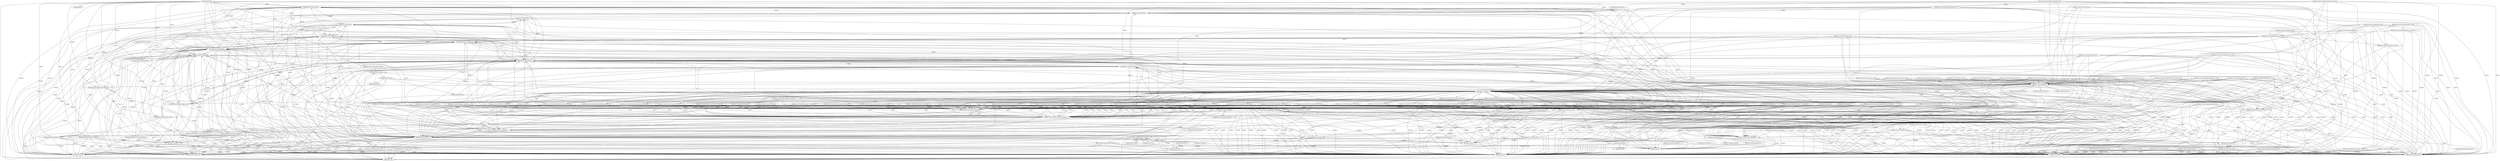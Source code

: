 digraph "xref graph" {
  "lib/hexpm/accounts/audit_log.ex"
  "lib/hexpm/accounts/audit_log.ex" -> "lib/hexpm/accounts/email.ex" [label="(export)"]
  "lib/hexpm/accounts/email.ex" -> "lib/hexpm/accounts/auth.ex"
  "lib/hexpm/accounts/auth.ex" -> "lib/hexpm/accounts/key.ex"
  "lib/hexpm/accounts/key.ex" -> "lib/hexpm/accounts/auth.ex"
  "lib/hexpm/accounts/key.ex" -> "lib/hexpm/accounts/key_permission.ex" [label="(export)"]
  "lib/hexpm/accounts/key_permission.ex" -> "lib/hexpm/accounts/organization.ex" [label="(export)"]
  "lib/hexpm/accounts/organization.ex" -> "lib/hexpm/accounts/audit_log.ex"
  "lib/hexpm/accounts/organization.ex" -> "lib/hexpm/accounts/key.ex"
  "lib/hexpm/accounts/organization.ex" -> "lib/hexpm/accounts/organization_user.ex"
  "lib/hexpm/accounts/organization_user.ex" -> "lib/hexpm/accounts/organization.ex"
  "lib/hexpm/accounts/organization_user.ex" -> "lib/hexpm/accounts/user.ex"
  "lib/hexpm/accounts/user.ex" -> "lib/hexpm/accounts/audit_log.ex"
  "lib/hexpm/accounts/user.ex" -> "lib/hexpm/accounts/auth.ex"
  "lib/hexpm/accounts/user.ex" -> "lib/hexpm/accounts/email.ex"
  "lib/hexpm/accounts/user.ex" -> "lib/hexpm/accounts/key.ex"
  "lib/hexpm/accounts/user.ex" -> "lib/hexpm/accounts/organization.ex"
  "lib/hexpm/accounts/user.ex" -> "lib/hexpm/accounts/organization_user.ex"
  "lib/hexpm/accounts/user.ex" -> "lib/hexpm/accounts/organizations.ex"
  "lib/hexpm/accounts/organizations.ex" -> "lib/hexpm/accounts/audit_log.ex" [label="(export)"]
  "lib/hexpm/accounts/organizations.ex" -> "lib/hexpm/accounts/organization.ex" [label="(export)"]
  "lib/hexpm/accounts/organizations.ex" -> "lib/hexpm/accounts/organization_user.ex" [label="(export)"]
  "lib/hexpm/accounts/organizations.ex" -> "lib/hexpm/accounts/user.ex" [label="(export)"]
  "lib/hexpm/accounts/organizations.ex" -> "lib/hexpm/context.ex" [label="(compile)"]
  "lib/hexpm/accounts/organizations.ex" -> "lib/hexpm/emails/emails.ex"
  "lib/hexpm/emails/emails.ex" -> "lib/hexpm/accounts/email.ex" [label="(export)"]
  "lib/hexpm/emails/emails.ex" -> "lib/hexpm/accounts/user.ex" [label="(export)"]
  "lib/hexpm/emails/emails.ex" -> "lib/hexpm_web/views/email_view.ex" [label="(compile)"]
  "lib/hexpm_web/views/email_view.ex" -> "lib/hexpm/shared.ex" [label="(compile)"]
  "lib/hexpm_web/views/email_view.ex" -> "lib/hexpm_web/endpoint.ex"
  "lib/hexpm_web/endpoint.ex" -> "lib/hexpm_web/plug_parser.ex" [label="(compile)"]
  "lib/hexpm_web/plug_parser.ex" -> "lib/hexpm_web/elixir_format.ex"
  "lib/hexpm_web/elixir_format.ex" -> "lib/hexpm/utils.ex"
  "lib/hexpm/utils.ex" -> "lib/hexpm/repository/package.ex"
  "lib/hexpm/repository/package.ex" -> "lib/hexpm/accounts/organization.ex"
  "lib/hexpm/repository/package.ex" -> "lib/hexpm/accounts/organization_user.ex"
  "lib/hexpm/repository/package.ex" -> "lib/hexpm/ecto/changeset.ex" [label="(export)"]
  "lib/hexpm/ecto/changeset.ex" -> "lib/hexpm/accounts/email.ex"
  "lib/hexpm/ecto/changeset.ex" -> "lib/hexpm/repo.ex"
  "lib/hexpm/repository/package.ex" -> "lib/hexpm/ecto/version.ex" [label="(compile)"]
  "lib/hexpm/repository/package.ex" -> "lib/hexpm/repository/package_dependant.ex"
  "lib/hexpm/repository/package_dependant.ex" -> "lib/hexpm/ecto/changeset.ex" [label="(export)"]
  "lib/hexpm/repository/package_dependant.ex" -> "lib/hexpm/repository/package.ex"
  "lib/hexpm/repository/package_dependant.ex" -> "lib/hexpm/schema.ex" [label="(compile)"]
  "lib/hexpm/repository/package_dependant.ex" -> "lib/hexpm/shared.ex" [label="(compile)"]
  "lib/hexpm/repository/package.ex" -> "lib/hexpm/repository/package_download.ex"
  "lib/hexpm/repository/package_download.ex" -> "lib/hexpm/ecto/changeset.ex" [label="(export)"]
  "lib/hexpm/repository/package_download.ex" -> "lib/hexpm/repository/package.ex"
  "lib/hexpm/repository/package_download.ex" -> "lib/hexpm/schema.ex" [label="(compile)"]
  "lib/hexpm/repository/package_download.ex" -> "lib/hexpm/shared.ex" [label="(compile)"]
  "lib/hexpm/repository/package_download.ex" -> "lib/hexpm_web/stale.ex" [label="(compile)"]
  "lib/hexpm/repository/package.ex" -> "lib/hexpm/repository/package_metadata.ex"
  "lib/hexpm/repository/package_metadata.ex" -> "lib/hexpm/ecto/changeset.ex" [label="(export)"]
  "lib/hexpm/repository/package_metadata.ex" -> "lib/hexpm/schema.ex" [label="(compile)"]
  "lib/hexpm/repository/package_metadata.ex" -> "lib/hexpm/shared.ex" [label="(compile)"]
  "lib/hexpm/repository/package_metadata.ex" -> "lib/hexpm_web/stale.ex" [label="(compile)"]
  "lib/hexpm/repository/package.ex" -> "lib/hexpm/repository/package_owner.ex" [label="(export)"]
  "lib/hexpm/repository/package_owner.ex" -> "lib/hexpm/accounts/user.ex"
  "lib/hexpm/repository/package_owner.ex" -> "lib/hexpm/ecto/changeset.ex" [label="(export)"]
  "lib/hexpm/repository/package_owner.ex" -> "lib/hexpm/repository/package.ex"
  "lib/hexpm/repository/package_owner.ex" -> "lib/hexpm/schema.ex" [label="(compile)"]
  "lib/hexpm/repository/package_owner.ex" -> "lib/hexpm/shared.ex" [label="(compile)"]
  "lib/hexpm/repository/package.ex" -> "lib/hexpm/repository/release.ex"
  "lib/hexpm/repository/release.ex" -> "lib/hexpm/accounts/user.ex"
  "lib/hexpm/repository/release.ex" -> "lib/hexpm/ecto/changeset.ex" [label="(export)"]
  "lib/hexpm/repository/release.ex" -> "lib/hexpm/ecto/version.ex" [label="(compile)"]
  "lib/hexpm/repository/release.ex" -> "lib/hexpm/repository/download.ex"
  "lib/hexpm/repository/download.ex" -> "lib/hexpm/ecto/changeset.ex" [label="(export)"]
  "lib/hexpm/repository/download.ex" -> "lib/hexpm/repository/release.ex"
  "lib/hexpm/repository/download.ex" -> "lib/hexpm/schema.ex" [label="(compile)"]
  "lib/hexpm/repository/download.ex" -> "lib/hexpm/shared.ex" [label="(compile)"]
  "lib/hexpm/repository/download.ex" -> "lib/hexpm_web/stale.ex" [label="(compile)"]
  "lib/hexpm/repository/release.ex" -> "lib/hexpm/repository/package.ex"
  "lib/hexpm/repository/release.ex" -> "lib/hexpm/repository/release_download.ex"
  "lib/hexpm/repository/release_download.ex" -> "lib/hexpm/ecto/changeset.ex" [label="(export)"]
  "lib/hexpm/repository/release_download.ex" -> "lib/hexpm/repository/release.ex"
  "lib/hexpm/repository/release_download.ex" -> "lib/hexpm/schema.ex" [label="(compile)"]
  "lib/hexpm/repository/release_download.ex" -> "lib/hexpm/shared.ex" [label="(compile)"]
  "lib/hexpm/repository/release_download.ex" -> "lib/hexpm_web/stale.ex" [label="(compile)"]
  "lib/hexpm/repository/release.ex" -> "lib/hexpm/repository/release_metadata.ex"
  "lib/hexpm/repository/release_metadata.ex" -> "lib/hexpm/ecto/changeset.ex" [label="(export)"]
  "lib/hexpm/repository/release_metadata.ex" -> "lib/hexpm/schema.ex" [label="(compile)"]
  "lib/hexpm/repository/release_metadata.ex" -> "lib/hexpm/shared.ex" [label="(compile)"]
  "lib/hexpm/repository/release_metadata.ex" -> "lib/hexpm_web/stale.ex" [label="(compile)"]
  "lib/hexpm/repository/release.ex" -> "lib/hexpm/repository/release_retirement.ex"
  "lib/hexpm/repository/release_retirement.ex" -> "lib/hexpm/ecto/changeset.ex" [label="(export)"]
  "lib/hexpm/repository/release_retirement.ex" -> "lib/hexpm/schema.ex" [label="(compile)"]
  "lib/hexpm/repository/release_retirement.ex" -> "lib/hexpm/shared.ex" [label="(compile)"]
  "lib/hexpm/repository/release_retirement.ex" -> "lib/hexpm_web/stale.ex" [label="(compile)"]
  "lib/hexpm/repository/release.ex" -> "lib/hexpm/repository/requirement.ex"
  "lib/hexpm/repository/requirement.ex" -> "lib/hexpm/ecto/changeset.ex" [label="(export)"]
  "lib/hexpm/repository/requirement.ex" -> "lib/hexpm/repo.ex"
  "lib/hexpm/repository/requirement.ex" -> "lib/hexpm/repository/package.ex"
  "lib/hexpm/repository/requirement.ex" -> "lib/hexpm/repository/release.ex"
  "lib/hexpm/repository/requirement.ex" -> "lib/hexpm/schema.ex" [label="(compile)"]
  "lib/hexpm/repository/requirement.ex" -> "lib/hexpm/shared.ex" [label="(compile)"]
  "lib/hexpm/repository/requirement.ex" -> "lib/hexpm_web/stale.ex" [label="(compile)"]
  "lib/hexpm/repository/release.ex" -> "lib/hexpm/schema.ex" [label="(compile)"]
  "lib/hexpm/repository/release.ex" -> "lib/hexpm/shared.ex" [label="(compile)"]
  "lib/hexpm/repository/release.ex" -> "lib/hexpm_web/stale.ex" [label="(compile)"]
  "lib/hexpm/repository/package.ex" -> "lib/hexpm/repository/repository.ex"
  "lib/hexpm/repository/repository.ex" -> "lib/hexpm/accounts/organization.ex"
  "lib/hexpm/repository/repository.ex" -> "lib/hexpm/ecto/changeset.ex" [label="(export)"]
  "lib/hexpm/repository/repository.ex" -> "lib/hexpm/repository/package.ex"
  "lib/hexpm/repository/repository.ex" -> "lib/hexpm/schema.ex" [label="(compile)"]
  "lib/hexpm/repository/repository.ex" -> "lib/hexpm/shared.ex" [label="(compile)"]
  "lib/hexpm/repository/repository.ex" -> "lib/hexpm_web/stale.ex" [label="(compile)"]
  "lib/hexpm/repository/package.ex" -> "lib/hexpm/schema.ex" [label="(compile)"]
  "lib/hexpm/repository/package.ex" -> "lib/hexpm/shared.ex" [label="(compile)"]
  "lib/hexpm/repository/package.ex" -> "lib/hexpm/utils.ex"
  "lib/hexpm/repository/package.ex" -> "lib/hexpm_web/stale.ex" [label="(compile)"]
  "lib/hexpm/utils.ex" -> "lib/hexpm/repository/release.ex"
  "lib/hexpm/utils.ex" -> "lib/hexpm/repository/repository.ex" [label="(export)"]
  "lib/hexpm_web/plug_parser.ex" -> "lib/hexpm_web/erlang_format.ex"
  "lib/hexpm_web/erlang_format.ex" -> "lib/hexpm/utils.ex"
  "lib/hexpm_web/endpoint.ex" -> "lib/hexpm_web/plugs/forwarded.ex"
  "lib/hexpm_web/endpoint.ex" -> "lib/hexpm_web/plugs/status.ex"
  "lib/hexpm_web/endpoint.ex" -> "lib/hexpm_web/plugs/vary.ex"
  "lib/hexpm_web/endpoint.ex" -> "lib/hexpm_web/router.ex"
  "lib/hexpm_web/router.ex" -> "lib/hexpm/accounts/organization.ex" [label="(export)"]
  "lib/hexpm_web/router.ex" -> "lib/hexpm/accounts/user.ex" [label="(export)"]
  "lib/hexpm_web/router.ex" -> "lib/hexpm/repo.ex" [label="(export)"]
  "lib/hexpm_web/router.ex" -> "lib/hexpm_web/controllers/api/auth_controller.ex"
  "lib/hexpm_web/controllers/api/auth_controller.ex" -> "lib/hexpm/accounts/key.ex"
  "lib/hexpm_web/controllers/api/auth_controller.ex" -> "lib/hexpm/accounts/key_permission.ex"
  "lib/hexpm_web/controllers/api/auth_controller.ex" -> "lib/hexpm/shared.ex" [label="(compile)"]
  "lib/hexpm_web/controllers/api/auth_controller.ex" -> "lib/hexpm_web/controllers/auth_helpers.ex" [label="(export)"]
  "lib/hexpm_web/controllers/auth_helpers.ex" -> "lib/hexpm/accounts/auth.ex"
  "lib/hexpm_web/controllers/auth_helpers.ex" -> "lib/hexpm/accounts/key.ex"
  "lib/hexpm_web/controllers/auth_helpers.ex" -> "lib/hexpm/accounts/organization.ex" [label="(export)"]
  "lib/hexpm_web/controllers/auth_helpers.ex" -> "lib/hexpm/accounts/organizations.ex"
  "lib/hexpm_web/controllers/auth_helpers.ex" -> "lib/hexpm/accounts/user.ex" [label="(export)"]
  "lib/hexpm_web/controllers/auth_helpers.ex" -> "lib/hexpm/repository/package.ex" [label="(export)"]
  "lib/hexpm_web/controllers/auth_helpers.ex" -> "lib/hexpm/repository/packages.ex"
  "lib/hexpm/repository/packages.ex" -> "lib/hexpm/accounts/audit_log.ex" [label="(export)"]
  "lib/hexpm/repository/packages.ex" -> "lib/hexpm/accounts/organizations.ex"
  "lib/hexpm/repository/packages.ex" -> "lib/hexpm/accounts/users.ex"
  "lib/hexpm/accounts/users.ex" -> "lib/hexpm/accounts/audit_log.ex" [label="(export)"]
  "lib/hexpm/accounts/users.ex" -> "lib/hexpm/accounts/email.ex" [label="(export)"]
  "lib/hexpm/accounts/users.ex" -> "lib/hexpm/accounts/key.ex"
  "lib/hexpm/accounts/users.ex" -> "lib/hexpm/accounts/organization.ex"
  "lib/hexpm/accounts/users.ex" -> "lib/hexpm/accounts/password_reset.ex"
  "lib/hexpm/accounts/password_reset.ex" -> "lib/hexpm/accounts/auth.ex"
  "lib/hexpm/accounts/password_reset.ex" -> "lib/hexpm/accounts/user.ex"
  "lib/hexpm/accounts/password_reset.ex" -> "lib/hexpm/ecto/changeset.ex" [label="(export)"]
  "lib/hexpm/accounts/password_reset.ex" -> "lib/hexpm/schema.ex" [label="(compile)"]
  "lib/hexpm/accounts/password_reset.ex" -> "lib/hexpm/shared.ex" [label="(compile)"]
  "lib/hexpm/accounts/password_reset.ex" -> "lib/hexpm/utils.ex"
  "lib/hexpm/accounts/users.ex" -> "lib/hexpm/accounts/recovery_code.ex" [label="(export)"]
  "lib/hexpm/accounts/recovery_code.ex" -> "lib/hexpm/ecto/changeset.ex" [label="(export)"]
  "lib/hexpm/accounts/recovery_code.ex" -> "lib/hexpm/schema.ex" [label="(compile)"]
  "lib/hexpm/accounts/recovery_code.ex" -> "lib/hexpm/shared.ex" [label="(compile)"]
  "lib/hexpm/accounts/users.ex" -> "lib/hexpm/accounts/session.ex"
  "lib/hexpm/accounts/session.ex" -> "lib/hexpm/ecto/changeset.ex" [label="(export)"]
  "lib/hexpm/accounts/session.ex" -> "lib/hexpm/schema.ex" [label="(compile)"]
  "lib/hexpm/accounts/session.ex" -> "lib/hexpm/shared.ex" [label="(compile)"]
  "lib/hexpm/accounts/users.ex" -> "lib/hexpm/accounts/tfa.ex"
  "lib/hexpm/accounts/tfa.ex" -> "lib/hexpm/accounts/recovery_code.ex"
  "lib/hexpm/accounts/tfa.ex" -> "lib/hexpm/ecto/changeset.ex" [label="(export)"]
  "lib/hexpm/accounts/tfa.ex" -> "lib/hexpm/schema.ex" [label="(compile)"]
  "lib/hexpm/accounts/tfa.ex" -> "lib/hexpm/shared.ex" [label="(compile)"]
  "lib/hexpm/accounts/users.ex" -> "lib/hexpm/accounts/user.ex" [label="(export)"]
  "lib/hexpm/accounts/users.ex" -> "lib/hexpm/context.ex" [label="(compile)"]
  "lib/hexpm/accounts/users.ex" -> "lib/hexpm/emails/emails.ex"
  "lib/hexpm/accounts/users.ex" -> "lib/hexpm/emails/mailer.ex"
  "lib/hexpm/emails/mailer.ex" -> "lib/hexpm/application.ex"
  "lib/hexpm/application.ex" -> "lib/hexpm/billing/report.ex"
  "lib/hexpm/billing/report.ex" -> "lib/hexpm/accounts/organization.ex"
  "lib/hexpm/billing/report.ex" -> "lib/hexpm/billing/billing.ex"
  "lib/hexpm/billing/billing.ex" -> "lib/hexpm/accounts/audit_log.ex" [label="(export)"]
  "lib/hexpm/billing/billing.ex" -> "lib/hexpm/context.ex" [label="(compile)"]
  "lib/hexpm/billing/billing.ex" -> "lib/hexpm/repo.ex"
  "lib/hexpm/billing/billing.ex" -> "lib/hexpm/shared.ex" [label="(compile)"]
  "lib/hexpm/billing/report.ex" -> "lib/hexpm/repo.ex"
  "lib/hexpm/application.ex" -> "lib/hexpm/block_address/block_address.ex"
  "lib/hexpm/block_address/block_address.ex" -> "lib/hexpm/block_address/entry.ex"
  "lib/hexpm/block_address/entry.ex" -> "lib/hexpm/ecto/changeset.ex" [label="(export)"]
  "lib/hexpm/block_address/entry.ex" -> "lib/hexpm/schema.ex" [label="(compile)"]
  "lib/hexpm/block_address/entry.ex" -> "lib/hexpm/shared.ex" [label="(compile)"]
  "lib/hexpm/block_address/block_address.ex" -> "lib/hexpm/cdn/cdn.ex"
  "lib/hexpm/block_address/block_address.ex" -> "lib/hexpm/repo.ex"
  "lib/hexpm/block_address/block_address.ex" -> "lib/hexpm/utils.ex"
  "lib/hexpm/application.ex" -> "lib/hexpm/repo.ex"
  "lib/hexpm/application.ex" -> "lib/hexpm/throttle.ex"
  "lib/hexpm/application.ex" -> "lib/hexpm_web/endpoint.ex"
  "lib/hexpm/application.ex" -> "lib/hexpm_web/rate_limit_pub_sub.ex"
  "lib/hexpm_web/rate_limit_pub_sub.ex" -> "lib/hexpm_web/plugs/attack.ex"
  "lib/hexpm_web/plugs/attack.ex" -> "lib/hexpm/block_address/block_address.ex"
  "lib/hexpm_web/plugs/attack.ex" -> "lib/hexpm_web/controllers/controller_helpers.ex" [label="(export)"]
  "lib/hexpm_web/controllers/controller_helpers.ex" -> "lib/hexpm/accounts/auth.ex"
  "lib/hexpm_web/controllers/controller_helpers.ex" -> "lib/hexpm/accounts/organizations.ex"
  "lib/hexpm_web/controllers/controller_helpers.ex" -> "lib/hexpm/repository/packages.ex"
  "lib/hexpm_web/controllers/controller_helpers.ex" -> "lib/hexpm/repository/releases.ex"
  "lib/hexpm/repository/releases.ex" -> "lib/hexpm/accounts/audit_log.ex" [label="(export)"]
  "lib/hexpm/repository/releases.ex" -> "lib/hexpm/context.ex" [label="(compile)"]
  "lib/hexpm/repository/releases.ex" -> "lib/hexpm/ecto/version.ex"
  "lib/hexpm/repository/releases.ex" -> "lib/hexpm/emails/emails.ex"
  "lib/hexpm/repository/releases.ex" -> "lib/hexpm/emails/mailer.ex"
  "lib/hexpm/repository/releases.ex" -> "lib/hexpm/repo.ex"
  "lib/hexpm/repository/releases.ex" -> "lib/hexpm/repository/assets.ex"
  "lib/hexpm/repository/assets.ex" -> "lib/hexpm/cdn/cdn.ex"
  "lib/hexpm/repository/assets.ex" -> "lib/hexpm/repository/repository.ex" [label="(export)"]
  "lib/hexpm/repository/assets.ex" -> "lib/hexpm/store/store.ex"
  "lib/hexpm/store/store.ex" -> "lib/hexpm/store/gcs.ex"
  "lib/hexpm/store/gcs.ex" -> "lib/hexpm/http.ex"
  "lib/hexpm/store/gcs.ex" -> "lib/hexpm/store/store.ex" [label="(compile)"]
  "lib/hexpm/store/store.ex" -> "lib/hexpm/store/local.ex"
  "lib/hexpm/store/local.ex" -> "lib/hexpm/store/store.ex" [label="(compile)"]
  "lib/hexpm/store/store.ex" -> "lib/hexpm/store/s3.ex"
  "lib/hexpm/store/s3.ex" -> "lib/hexpm/store/store.ex" [label="(compile)"]
  "lib/hexpm/repository/releases.ex" -> "lib/hexpm/repository/package.ex"
  "lib/hexpm/repository/releases.ex" -> "lib/hexpm/repository/package_dependant.ex"
  "lib/hexpm/repository/releases.ex" -> "lib/hexpm/repository/packages.ex"
  "lib/hexpm/repository/releases.ex" -> "lib/hexpm/repository/registry_builder.ex"
  "lib/hexpm/repository/registry_builder.ex" -> "lib/hexpm/cdn/cdn.ex"
  "lib/hexpm/repository/registry_builder.ex" -> "lib/hexpm/repo.ex" [label="(export)"]
  "lib/hexpm/repository/registry_builder.ex" -> "lib/hexpm/repository/install.ex"
  "lib/hexpm/repository/install.ex" -> "lib/hexpm/ecto/changeset.ex" [label="(export)"]
  "lib/hexpm/repository/install.ex" -> "lib/hexpm/schema.ex" [label="(compile)"]
  "lib/hexpm/repository/install.ex" -> "lib/hexpm/shared.ex" [label="(compile)"]
  "lib/hexpm/repository/registry_builder.ex" -> "lib/hexpm/repository/package.ex"
  "lib/hexpm/repository/registry_builder.ex" -> "lib/hexpm/repository/release.ex"
  "lib/hexpm/repository/registry_builder.ex" -> "lib/hexpm/repository/repository.ex" [label="(export)"]
  "lib/hexpm/repository/registry_builder.ex" -> "lib/hexpm/repository/requirement.ex"
  "lib/hexpm/repository/registry_builder.ex" -> "lib/hexpm/store/store.ex"
  "lib/hexpm/repository/releases.ex" -> "lib/hexpm/repository/release.ex"
  "lib/hexpm/repository/releases.ex" -> "lib/hexpm/repository/release_download.ex"
  "lib/hexpm/repository/releases.ex" -> "lib/hexpm/shared.ex" [label="(compile)"]
  "lib/hexpm_web/controllers/controller_helpers.ex" -> "lib/hexpm/repository/repositories.ex"
  "lib/hexpm/repository/repositories.ex" -> "lib/hexpm/accounts/audit_log.ex" [label="(export)"]
  "lib/hexpm/repository/repositories.ex" -> "lib/hexpm/context.ex" [label="(compile)"]
  "lib/hexpm/repository/repositories.ex" -> "lib/hexpm/repo.ex"
  "lib/hexpm/repository/repositories.ex" -> "lib/hexpm/repository/repository.ex"
  "lib/hexpm/repository/repositories.ex" -> "lib/hexpm/shared.ex" [label="(compile)"]
  "lib/hexpm_web/controllers/controller_helpers.ex" -> "lib/hexpm_web/controllers/auth_helpers.ex"
  "lib/hexpm_web/controllers/controller_helpers.ex" -> "lib/hexpm_web/router.ex"
  "lib/hexpm_web/controllers/controller_helpers.ex" -> "lib/hexpm_web/stale.ex"
  "lib/hexpm_web/controllers/controller_helpers.ex" -> "lib/hexpm_web/views/error_view.ex"
  "lib/hexpm_web/views/error_view.ex" -> "lib/hexpm/shared.ex" [label="(compile)"]
  "lib/hexpm_web/views/error_view.ex" -> "lib/hexpm_web/views/icons.ex" [label="(export)"]
  "lib/hexpm_web/views/error_view.ex" -> "lib/hexpm_web/views/layout_view.ex"
  "lib/hexpm_web/views/layout_view.ex" -> "lib/hexpm/accounts/user.ex"
  "lib/hexpm_web/views/layout_view.ex" -> "lib/hexpm/shared.ex" [label="(compile)"]
  "lib/hexpm_web/views/layout_view.ex" -> "lib/hexpm_web/endpoint.ex"
  "lib/hexpm_web/views/layout_view.ex" -> "lib/hexpm_web/router.ex"
  "lib/hexpm_web/views/layout_view.ex" -> "lib/hexpm_web/views/icons.ex" [label="(export)"]
  "lib/hexpm_web/views/layout_view.ex" -> "lib/hexpm_web/views/view_helpers.ex"
  "lib/hexpm_web/views/view_helpers.ex" -> "lib/hexpm/repository/package.ex" [label="(export)"]
  "lib/hexpm_web/views/view_helpers.ex" -> "lib/hexpm/repository/release.ex" [label="(export)"]
  "lib/hexpm_web/views/view_helpers.ex" -> "lib/hexpm/utils.ex"
  "lib/hexpm_web/views/view_helpers.ex" -> "lib/hexpm_web/endpoint.ex"
  "lib/hexpm_web/views/view_helpers.ex" -> "lib/hexpm_web/router.ex"
  "lib/hexpm_web/views/layout_view.ex" -> "lib/hexpm_web/web.ex" [label="(compile)"]
  "lib/hexpm_web/views/error_view.ex" -> "lib/hexpm_web/web.ex" [label="(compile)"]
  "lib/hexpm_web/plugs/attack.ex" -> "lib/hexpm_web/rate_limit_pub_sub.ex"
  "lib/hexpm/emails/mailer.ex" -> "lib/hexpm/throttle.ex"
  "lib/hexpm/accounts/users.ex" -> "lib/hexpm/repo.ex"
  "lib/hexpm/accounts/users.ex" -> "lib/hexpm/shared.ex" [label="(compile)"]
  "lib/hexpm/repository/packages.ex" -> "lib/hexpm/context.ex" [label="(compile)"]
  "lib/hexpm/repository/packages.ex" -> "lib/hexpm/repo.ex"
  "lib/hexpm/repository/packages.ex" -> "lib/hexpm/repository/package.ex"
  "lib/hexpm/repository/packages.ex" -> "lib/hexpm/repository/package_download.ex"
  "lib/hexpm/repository/packages.ex" -> "lib/hexpm/repository/release.ex"
  "lib/hexpm/repository/packages.ex" -> "lib/hexpm/repository/releases.ex"
  "lib/hexpm/repository/packages.ex" -> "lib/hexpm/repository/repositories.ex"
  "lib/hexpm/repository/packages.ex" -> "lib/hexpm/shared.ex" [label="(compile)"]
  "lib/hexpm_web/controllers/auth_helpers.ex" -> "lib/hexpm/repository/repository.ex" [label="(export)"]
  "lib/hexpm_web/controllers/auth_helpers.ex" -> "lib/hexpm_web/controllers/controller_helpers.ex" [label="(export)"]
  "lib/hexpm_web/controllers/api/auth_controller.ex" -> "lib/hexpm_web/controllers/controller_helpers.ex" [label="(export)"]
  "lib/hexpm_web/controllers/api/auth_controller.ex" -> "lib/hexpm_web/web.ex" [label="(compile)"]
  "lib/hexpm_web/router.ex" -> "lib/hexpm_web/controllers/api/docs_controller.ex"
  "lib/hexpm_web/controllers/api/docs_controller.ex" -> "lib/hexpm/repository/releases.ex"
  "lib/hexpm_web/controllers/api/docs_controller.ex" -> "lib/hexpm/shared.ex" [label="(compile)"]
  "lib/hexpm_web/controllers/api/docs_controller.ex" -> "lib/hexpm/store/store.ex"
  "lib/hexpm_web/controllers/api/docs_controller.ex" -> "lib/hexpm/utils.ex"
  "lib/hexpm_web/controllers/api/docs_controller.ex" -> "lib/hexpm_web/controllers/auth_helpers.ex" [label="(export)"]
  "lib/hexpm_web/controllers/api/docs_controller.ex" -> "lib/hexpm_web/controllers/controller_helpers.ex" [label="(export)"]
  "lib/hexpm_web/controllers/api/docs_controller.ex" -> "lib/hexpm_web/plugs/authorized.ex"
  "lib/hexpm_web/plugs/authorized.ex" -> "lib/hexpm_web/controllers/auth_helpers.ex"
  "lib/hexpm_web/controllers/api/docs_controller.ex" -> "lib/hexpm_web/plugs/maybe_authorize.ex"
  "lib/hexpm_web/plugs/maybe_authorize.ex" -> "lib/hexpm_web/controllers/auth_helpers.ex"
  "lib/hexpm_web/controllers/api/docs_controller.ex" -> "lib/hexpm_web/web.ex" [label="(compile)"]
  "lib/hexpm_web/router.ex" -> "lib/hexpm_web/controllers/api/index_controller.ex"
  "lib/hexpm_web/controllers/api/index_controller.ex" -> "lib/hexpm/shared.ex" [label="(compile)"]
  "lib/hexpm_web/controllers/api/index_controller.ex" -> "lib/hexpm_web/controllers/auth_helpers.ex" [label="(export)"]
  "lib/hexpm_web/controllers/api/index_controller.ex" -> "lib/hexpm_web/controllers/controller_helpers.ex" [label="(export)"]
  "lib/hexpm_web/controllers/api/index_controller.ex" -> "lib/hexpm_web/web.ex" [label="(compile)"]
  "lib/hexpm_web/router.ex" -> "lib/hexpm_web/controllers/api/key_controller.ex"
  "lib/hexpm_web/controllers/api/key_controller.ex" -> "lib/hexpm/accounts/keys.ex"
  "lib/hexpm/accounts/keys.ex" -> "lib/hexpm/accounts/audit_log.ex" [label="(export)"]
  "lib/hexpm/accounts/keys.ex" -> "lib/hexpm/accounts/key.ex" [label="(export)"]
  "lib/hexpm/accounts/keys.ex" -> "lib/hexpm/context.ex" [label="(compile)"]
  "lib/hexpm/accounts/keys.ex" -> "lib/hexpm/repo.ex"
  "lib/hexpm/accounts/keys.ex" -> "lib/hexpm/shared.ex" [label="(compile)"]
  "lib/hexpm_web/controllers/api/key_controller.ex" -> "lib/hexpm/shared.ex" [label="(compile)"]
  "lib/hexpm_web/controllers/api/key_controller.ex" -> "lib/hexpm_web/controllers/auth_helpers.ex" [label="(compile)"]
  "lib/hexpm_web/controllers/api/key_controller.ex" -> "lib/hexpm_web/controllers/controller_helpers.ex" [label="(export)"]
  "lib/hexpm_web/controllers/api/key_controller.ex" -> "lib/hexpm_web/router.ex"
  "lib/hexpm_web/controllers/api/key_controller.ex" -> "lib/hexpm_web/web.ex" [label="(compile)"]
  "lib/hexpm_web/router.ex" -> "lib/hexpm_web/controllers/api/organization_controller.ex"
  "lib/hexpm_web/controllers/api/organization_controller.ex" -> "lib/hexpm/accounts/audit_logs.ex"
  "lib/hexpm/accounts/audit_logs.ex" -> "lib/hexpm/accounts/audit_log.ex" [label="(export)"]
  "lib/hexpm/accounts/audit_logs.ex" -> "lib/hexpm/context.ex" [label="(compile)"]
  "lib/hexpm/accounts/audit_logs.ex" -> "lib/hexpm/repo.ex"
  "lib/hexpm/accounts/audit_logs.ex" -> "lib/hexpm/shared.ex" [label="(compile)"]
  "lib/hexpm/accounts/audit_logs.ex" -> "lib/hexpm/utils.ex"
  "lib/hexpm_web/controllers/api/organization_controller.ex" -> "lib/hexpm/accounts/organizations.ex"
  "lib/hexpm_web/controllers/api/organization_controller.ex" -> "lib/hexpm/billing/billing.ex"
  "lib/hexpm_web/controllers/api/organization_controller.ex" -> "lib/hexpm/shared.ex" [label="(compile)"]
  "lib/hexpm_web/controllers/api/organization_controller.ex" -> "lib/hexpm/utils.ex"
  "lib/hexpm_web/controllers/api/organization_controller.ex" -> "lib/hexpm_web/controllers/auth_helpers.ex" [label="(compile)"]
  "lib/hexpm_web/controllers/api/organization_controller.ex" -> "lib/hexpm_web/controllers/controller_helpers.ex" [label="(export)"]
  "lib/hexpm_web/controllers/api/organization_controller.ex" -> "lib/hexpm_web/web.ex" [label="(compile)"]
  "lib/hexpm_web/router.ex" -> "lib/hexpm_web/controllers/api/organization_user_controller.ex"
  "lib/hexpm_web/controllers/api/organization_user_controller.ex" -> "lib/hexpm/accounts/organizations.ex"
  "lib/hexpm_web/controllers/api/organization_user_controller.ex" -> "lib/hexpm/accounts/users.ex"
  "lib/hexpm_web/controllers/api/organization_user_controller.ex" -> "lib/hexpm/billing/billing.ex"
  "lib/hexpm_web/controllers/api/organization_user_controller.ex" -> "lib/hexpm/shared.ex" [label="(compile)"]
  "lib/hexpm_web/controllers/api/organization_user_controller.ex" -> "lib/hexpm_web/controllers/auth_helpers.ex" [label="(compile)"]
  "lib/hexpm_web/controllers/api/organization_user_controller.ex" -> "lib/hexpm_web/controllers/controller_helpers.ex" [label="(export)"]
  "lib/hexpm_web/controllers/api/organization_user_controller.ex" -> "lib/hexpm_web/router.ex"
  "lib/hexpm_web/controllers/api/organization_user_controller.ex" -> "lib/hexpm_web/web.ex" [label="(compile)"]
  "lib/hexpm_web/router.ex" -> "lib/hexpm_web/controllers/api/owner_controller.ex"
  "lib/hexpm_web/controllers/api/owner_controller.ex" -> "lib/hexpm/accounts/users.ex"
  "lib/hexpm_web/controllers/api/owner_controller.ex" -> "lib/hexpm/repository/owners.ex"
  "lib/hexpm/repository/owners.ex" -> "lib/hexpm/accounts/audit_log.ex" [label="(export)"]
  "lib/hexpm/repository/owners.ex" -> "lib/hexpm/accounts/organizations.ex"
  "lib/hexpm/repository/owners.ex" -> "lib/hexpm/accounts/user.ex"
  "lib/hexpm/repository/owners.ex" -> "lib/hexpm/context.ex" [label="(compile)"]
  "lib/hexpm/repository/owners.ex" -> "lib/hexpm/emails/emails.ex"
  "lib/hexpm/repository/owners.ex" -> "lib/hexpm/emails/mailer.ex"
  "lib/hexpm/repository/owners.ex" -> "lib/hexpm/repo.ex"
  "lib/hexpm/repository/owners.ex" -> "lib/hexpm/repository/package_owner.ex" [label="(export)"]
  "lib/hexpm/repository/owners.ex" -> "lib/hexpm/shared.ex" [label="(compile)"]
  "lib/hexpm_web/controllers/api/owner_controller.ex" -> "lib/hexpm/shared.ex" [label="(compile)"]
  "lib/hexpm_web/controllers/api/owner_controller.ex" -> "lib/hexpm_web/controllers/auth_helpers.ex" [label="(compile)"]
  "lib/hexpm_web/controllers/api/owner_controller.ex" -> "lib/hexpm_web/controllers/controller_helpers.ex" [label="(export)"]
  "lib/hexpm_web/controllers/api/owner_controller.ex" -> "lib/hexpm_web/web.ex" [label="(compile)"]
  "lib/hexpm_web/router.ex" -> "lib/hexpm_web/controllers/api/package_controller.ex"
  "lib/hexpm_web/controllers/api/package_controller.ex" -> "lib/hexpm/accounts/audit_logs.ex"
  "lib/hexpm_web/controllers/api/package_controller.ex" -> "lib/hexpm/accounts/users.ex"
  "lib/hexpm_web/controllers/api/package_controller.ex" -> "lib/hexpm/repository/owners.ex"
  "lib/hexpm_web/controllers/api/package_controller.ex" -> "lib/hexpm/repository/packages.ex"
  "lib/hexpm_web/controllers/api/package_controller.ex" -> "lib/hexpm/repository/repository.ex"
  "lib/hexpm_web/controllers/api/package_controller.ex" -> "lib/hexpm/shared.ex" [label="(compile)"]
  "lib/hexpm_web/controllers/api/package_controller.ex" -> "lib/hexpm/utils.ex"
  "lib/hexpm_web/controllers/api/package_controller.ex" -> "lib/hexpm_web/controllers/auth_helpers.ex" [label="(compile)"]
  "lib/hexpm_web/controllers/api/package_controller.ex" -> "lib/hexpm_web/controllers/controller_helpers.ex" [label="(export)"]
  "lib/hexpm_web/controllers/api/package_controller.ex" -> "lib/hexpm_web/web.ex" [label="(compile)"]
  "lib/hexpm_web/router.ex" -> "lib/hexpm_web/controllers/api/release_controller.ex"
  "lib/hexpm_web/controllers/api/release_controller.ex" -> "lib/hexpm/repository/releases.ex"
  "lib/hexpm_web/controllers/api/release_controller.ex" -> "lib/hexpm/shared.ex" [label="(compile)"]
  "lib/hexpm_web/controllers/api/release_controller.ex" -> "lib/hexpm/store/store.ex"
  "lib/hexpm_web/controllers/api/release_controller.ex" -> "lib/hexpm_web/controllers/auth_helpers.ex" [label="(compile)"]
  "lib/hexpm_web/controllers/api/release_controller.ex" -> "lib/hexpm_web/controllers/controller_helpers.ex" [label="(export)"]
  "lib/hexpm_web/controllers/api/release_controller.ex" -> "lib/hexpm_web/router.ex"
  "lib/hexpm_web/controllers/api/release_controller.ex" -> "lib/hexpm_web/web.ex" [label="(compile)"]
  "lib/hexpm_web/router.ex" -> "lib/hexpm_web/controllers/api/repository_controller.ex"
  "lib/hexpm_web/controllers/api/repository_controller.ex" -> "lib/hexpm/accounts/organizations.ex"
  "lib/hexpm_web/controllers/api/repository_controller.ex" -> "lib/hexpm/repository/repositories.ex"
  "lib/hexpm_web/controllers/api/repository_controller.ex" -> "lib/hexpm/repository/repository.ex" [label="(export)"]
  "lib/hexpm_web/controllers/api/repository_controller.ex" -> "lib/hexpm/shared.ex" [label="(compile)"]
  "lib/hexpm_web/controllers/api/repository_controller.ex" -> "lib/hexpm_web/controllers/auth_helpers.ex" [label="(compile)"]
  "lib/hexpm_web/controllers/api/repository_controller.ex" -> "lib/hexpm_web/controllers/controller_helpers.ex" [label="(export)"]
  "lib/hexpm_web/controllers/api/repository_controller.ex" -> "lib/hexpm_web/web.ex" [label="(compile)"]
  "lib/hexpm_web/router.ex" -> "lib/hexpm_web/controllers/api/retirement_controller.ex"
  "lib/hexpm_web/controllers/api/retirement_controller.ex" -> "lib/hexpm/repository/releases.ex"
  "lib/hexpm_web/controllers/api/retirement_controller.ex" -> "lib/hexpm/shared.ex" [label="(compile)"]
  "lib/hexpm_web/controllers/api/retirement_controller.ex" -> "lib/hexpm_web/controllers/auth_helpers.ex" [label="(compile)"]
  "lib/hexpm_web/controllers/api/retirement_controller.ex" -> "lib/hexpm_web/controllers/controller_helpers.ex" [label="(export)"]
  "lib/hexpm_web/controllers/api/retirement_controller.ex" -> "lib/hexpm_web/web.ex" [label="(compile)"]
  "lib/hexpm_web/router.ex" -> "lib/hexpm_web/controllers/api/short_url_controller.ex"
  "lib/hexpm_web/controllers/api/short_url_controller.ex" -> "lib/hexpm/shared.ex" [label="(compile)"]
  "lib/hexpm_web/controllers/api/short_url_controller.ex" -> "lib/hexpm/short_urls/short_urls.ex"
  "lib/hexpm/short_urls/short_urls.ex" -> "lib/hexpm/accounts/audit_log.ex" [label="(export)"]
  "lib/hexpm/short_urls/short_urls.ex" -> "lib/hexpm/context.ex" [label="(compile)"]
  "lib/hexpm/short_urls/short_urls.ex" -> "lib/hexpm/repo.ex"
  "lib/hexpm/short_urls/short_urls.ex" -> "lib/hexpm/shared.ex" [label="(compile)"]
  "lib/hexpm/short_urls/short_urls.ex" -> "lib/hexpm/short_urls/short_url.ex"
  "lib/hexpm/short_urls/short_url.ex" -> "lib/hexpm/ecto/changeset.ex" [label="(export)"]
  "lib/hexpm/short_urls/short_url.ex" -> "lib/hexpm/repo.ex"
  "lib/hexpm/short_urls/short_url.ex" -> "lib/hexpm/schema.ex" [label="(compile)"]
  "lib/hexpm/short_urls/short_url.ex" -> "lib/hexpm/shared.ex" [label="(compile)"]
  "lib/hexpm_web/controllers/api/short_url_controller.ex" -> "lib/hexpm_web/controllers/auth_helpers.ex" [label="(export)"]
  "lib/hexpm_web/controllers/api/short_url_controller.ex" -> "lib/hexpm_web/controllers/controller_helpers.ex" [label="(export)"]
  "lib/hexpm_web/controllers/api/short_url_controller.ex" -> "lib/hexpm_web/router.ex"
  "lib/hexpm_web/controllers/api/short_url_controller.ex" -> "lib/hexpm_web/web.ex" [label="(compile)"]
  "lib/hexpm_web/router.ex" -> "lib/hexpm_web/controllers/api/user_controller.ex"
  "lib/hexpm_web/controllers/api/user_controller.ex" -> "lib/hexpm/accounts/audit_logs.ex"
  "lib/hexpm_web/controllers/api/user_controller.ex" -> "lib/hexpm/accounts/users.ex"
  "lib/hexpm_web/controllers/api/user_controller.ex" -> "lib/hexpm/repository/packages.ex"
  "lib/hexpm_web/controllers/api/user_controller.ex" -> "lib/hexpm/shared.ex" [label="(compile)"]
  "lib/hexpm_web/controllers/api/user_controller.ex" -> "lib/hexpm/utils.ex"
  "lib/hexpm_web/controllers/api/user_controller.ex" -> "lib/hexpm_web/controllers/auth_helpers.ex" [label="(export)"]
  "lib/hexpm_web/controllers/api/user_controller.ex" -> "lib/hexpm_web/controllers/controller_helpers.ex" [label="(export)"]
  "lib/hexpm_web/controllers/api/user_controller.ex" -> "lib/hexpm_web/router.ex"
  "lib/hexpm_web/controllers/api/user_controller.ex" -> "lib/hexpm_web/web.ex" [label="(compile)"]
  "lib/hexpm_web/router.ex" -> "lib/hexpm_web/controllers/blog_controller.ex"
  "lib/hexpm_web/controllers/blog_controller.ex" -> "lib/hexpm/shared.ex" [label="(compile)"]
  "lib/hexpm_web/controllers/blog_controller.ex" -> "lib/hexpm_web/controllers/auth_helpers.ex" [label="(export)"]
  "lib/hexpm_web/controllers/blog_controller.ex" -> "lib/hexpm_web/controllers/controller_helpers.ex" [label="(export)"]
  "lib/hexpm_web/controllers/blog_controller.ex" -> "lib/hexpm_web/endpoint.ex"
  "lib/hexpm_web/controllers/blog_controller.ex" -> "lib/hexpm_web/router.ex"
  "lib/hexpm_web/controllers/blog_controller.ex" -> "lib/hexpm_web/views/blog_view.ex" [label="(compile)"]
  "lib/hexpm_web/views/blog_view.ex" -> "lib/hexpm/shared.ex" [label="(compile)"]
  "lib/hexpm_web/views/blog_view.ex" -> "lib/hexpm/utils.ex"
  "lib/hexpm_web/views/blog_view.ex" -> "lib/hexpm_web/endpoint.ex"
  "lib/hexpm_web/views/blog_view.ex" -> "lib/hexpm_web/router.ex"
  "lib/hexpm_web/views/blog_view.ex" -> "lib/hexpm_web/views/icons.ex" [label="(export)"]
  "lib/hexpm_web/views/blog_view.ex" -> "lib/hexpm_web/web.ex" [label="(compile)"]
  "lib/hexpm_web/controllers/blog_controller.ex" -> "lib/hexpm_web/web.ex" [label="(compile)"]
  "lib/hexpm_web/router.ex" -> "lib/hexpm_web/controllers/dashboard/audit_log_controller.ex"
  "lib/hexpm_web/controllers/dashboard/audit_log_controller.ex" -> "lib/hexpm/accounts/audit_logs.ex"
  "lib/hexpm_web/controllers/dashboard/audit_log_controller.ex" -> "lib/hexpm/shared.ex" [label="(compile)"]
  "lib/hexpm_web/controllers/dashboard/audit_log_controller.ex" -> "lib/hexpm/utils.ex"
  "lib/hexpm_web/controllers/dashboard/audit_log_controller.ex" -> "lib/hexpm_web/controllers/auth_helpers.ex" [label="(export)"]
  "lib/hexpm_web/controllers/dashboard/audit_log_controller.ex" -> "lib/hexpm_web/controllers/controller_helpers.ex" [label="(export)"]
  "lib/hexpm_web/controllers/dashboard/audit_log_controller.ex" -> "lib/hexpm_web/web.ex" [label="(compile)"]
  "lib/hexpm_web/router.ex" -> "lib/hexpm_web/controllers/dashboard/email_controller.ex"
  "lib/hexpm_web/controllers/dashboard/email_controller.ex" -> "lib/hexpm/accounts/email.ex" [label="(export)"]
  "lib/hexpm_web/controllers/dashboard/email_controller.ex" -> "lib/hexpm/accounts/users.ex"
  "lib/hexpm_web/controllers/dashboard/email_controller.ex" -> "lib/hexpm/shared.ex" [label="(compile)"]
  "lib/hexpm_web/controllers/dashboard/email_controller.ex" -> "lib/hexpm_web/controllers/auth_helpers.ex" [label="(export)"]
  "lib/hexpm_web/controllers/dashboard/email_controller.ex" -> "lib/hexpm_web/controllers/controller_helpers.ex" [label="(export)"]
  "lib/hexpm_web/controllers/dashboard/email_controller.ex" -> "lib/hexpm_web/router.ex"
  "lib/hexpm_web/controllers/dashboard/email_controller.ex" -> "lib/hexpm_web/web.ex" [label="(compile)"]
  "lib/hexpm_web/router.ex" -> "lib/hexpm_web/controllers/dashboard/key_controller.ex"
  "lib/hexpm_web/controllers/dashboard/key_controller.ex" -> "lib/hexpm/accounts/key.ex" [label="(export)"]
  "lib/hexpm_web/controllers/dashboard/key_controller.ex" -> "lib/hexpm/accounts/keys.ex"
  "lib/hexpm_web/controllers/dashboard/key_controller.ex" -> "lib/hexpm/accounts/organizations.ex"
  "lib/hexpm_web/controllers/dashboard/key_controller.ex" -> "lib/hexpm/shared.ex" [label="(compile)"]
  "lib/hexpm_web/controllers/dashboard/key_controller.ex" -> "lib/hexpm_web/controllers/auth_helpers.ex" [label="(export)"]
  "lib/hexpm_web/controllers/dashboard/key_controller.ex" -> "lib/hexpm_web/controllers/controller_helpers.ex" [label="(export)"]
  "lib/hexpm_web/controllers/dashboard/key_controller.ex" -> "lib/hexpm_web/endpoint.ex"
  "lib/hexpm_web/controllers/dashboard/key_controller.ex" -> "lib/hexpm_web/router.ex"
  "lib/hexpm_web/controllers/dashboard/key_controller.ex" -> "lib/hexpm_web/web.ex" [label="(compile)"]
  "lib/hexpm_web/router.ex" -> "lib/hexpm_web/controllers/dashboard/organization_controller.ex"
  "lib/hexpm_web/controllers/dashboard/organization_controller.ex" -> "lib/hexpm/accounts/key.ex" [label="(export)"]
  "lib/hexpm_web/controllers/dashboard/organization_controller.ex" -> "lib/hexpm/accounts/keys.ex"
  "lib/hexpm_web/controllers/dashboard/organization_controller.ex" -> "lib/hexpm/accounts/organization.ex" [label="(export)"]
  "lib/hexpm_web/controllers/dashboard/organization_controller.ex" -> "lib/hexpm/accounts/organization_user.ex" [label="(export)"]
  "lib/hexpm_web/controllers/dashboard/organization_controller.ex" -> "lib/hexpm/accounts/organizations.ex"
  "lib/hexpm_web/controllers/dashboard/organization_controller.ex" -> "lib/hexpm/accounts/user.ex"
  "lib/hexpm_web/controllers/dashboard/organization_controller.ex" -> "lib/hexpm/accounts/users.ex"
  "lib/hexpm_web/controllers/dashboard/organization_controller.ex" -> "lib/hexpm/billing/billing.ex"
  "lib/hexpm_web/controllers/dashboard/organization_controller.ex" -> "lib/hexpm/shared.ex" [label="(compile)"]
  "lib/hexpm_web/controllers/dashboard/organization_controller.ex" -> "lib/hexpm_web/controllers/auth_helpers.ex" [label="(export)"]
  "lib/hexpm_web/controllers/dashboard/organization_controller.ex" -> "lib/hexpm_web/controllers/controller_helpers.ex" [label="(export)"]
  "lib/hexpm_web/controllers/dashboard/organization_controller.ex" -> "lib/hexpm_web/controllers/dashboard/key_controller.ex"
  "lib/hexpm_web/controllers/dashboard/organization_controller.ex" -> "lib/hexpm_web/endpoint.ex"
  "lib/hexpm_web/controllers/dashboard/organization_controller.ex" -> "lib/hexpm_web/router.ex"
  "lib/hexpm_web/controllers/dashboard/organization_controller.ex" -> "lib/hexpm_web/views/dashboard/organization_view.ex"
  "lib/hexpm_web/views/dashboard/organization_view.ex" -> "lib/hexpm/accounts/user.ex"
  "lib/hexpm_web/views/dashboard/organization_view.ex" -> "lib/hexpm/shared.ex" [label="(compile)"]
  "lib/hexpm_web/views/dashboard/organization_view.ex" -> "lib/hexpm_web/endpoint.ex"
  "lib/hexpm_web/views/dashboard/organization_view.ex" -> "lib/hexpm_web/router.ex"
  "lib/hexpm_web/views/dashboard/organization_view.ex" -> "lib/hexpm_web/views/dashboard_view.ex"
  "lib/hexpm_web/views/dashboard_view.ex" -> "lib/hexpm/accounts/key_permission.ex" [label="(export)"]
  "lib/hexpm_web/views/dashboard_view.ex" -> "lib/hexpm/shared.ex" [label="(compile)"]
  "lib/hexpm_web/views/dashboard_view.ex" -> "lib/hexpm_web/endpoint.ex"
  "lib/hexpm_web/views/dashboard_view.ex" -> "lib/hexpm_web/router.ex"
  "lib/hexpm_web/views/dashboard_view.ex" -> "lib/hexpm_web/views/icons.ex" [label="(export)"]
  "lib/hexpm_web/views/dashboard_view.ex" -> "lib/hexpm_web/views/view_helpers.ex"
  "lib/hexpm_web/views/dashboard_view.ex" -> "lib/hexpm_web/web.ex" [label="(compile)"]
  "lib/hexpm_web/views/dashboard/organization_view.ex" -> "lib/hexpm_web/views/icons.ex" [label="(export)"]
  "lib/hexpm_web/views/dashboard/organization_view.ex" -> "lib/hexpm_web/views/view_helpers.ex"
  "lib/hexpm_web/views/dashboard/organization_view.ex" -> "lib/hexpm_web/web.ex" [label="(compile)"]
  "lib/hexpm_web/controllers/dashboard/organization_controller.ex" -> "lib/hexpm_web/web.ex" [label="(compile)"]
  "lib/hexpm_web/router.ex" -> "lib/hexpm_web/controllers/dashboard/password_controller.ex"
  "lib/hexpm_web/controllers/dashboard/password_controller.ex" -> "lib/hexpm/accounts/user.ex"
  "lib/hexpm_web/controllers/dashboard/password_controller.ex" -> "lib/hexpm/accounts/users.ex"
  "lib/hexpm_web/controllers/dashboard/password_controller.ex" -> "lib/hexpm/pwned/pwned.ex"
  "lib/hexpm_web/controllers/dashboard/password_controller.ex" -> "lib/hexpm/shared.ex" [label="(compile)"]
  "lib/hexpm_web/controllers/dashboard/password_controller.ex" -> "lib/hexpm_web/controllers/auth_helpers.ex" [label="(export)"]
  "lib/hexpm_web/controllers/dashboard/password_controller.ex" -> "lib/hexpm_web/controllers/controller_helpers.ex" [label="(export)"]
  "lib/hexpm_web/controllers/dashboard/password_controller.ex" -> "lib/hexpm_web/router.ex"
  "lib/hexpm_web/controllers/dashboard/password_controller.ex" -> "lib/hexpm_web/web.ex" [label="(compile)"]
  "lib/hexpm_web/router.ex" -> "lib/hexpm_web/controllers/dashboard/profile_controller.ex"
  "lib/hexpm_web/controllers/dashboard/profile_controller.ex" -> "lib/hexpm/accounts/user.ex"
  "lib/hexpm_web/controllers/dashboard/profile_controller.ex" -> "lib/hexpm/accounts/users.ex"
  "lib/hexpm_web/controllers/dashboard/profile_controller.ex" -> "lib/hexpm/shared.ex" [label="(compile)"]
  "lib/hexpm_web/controllers/dashboard/profile_controller.ex" -> "lib/hexpm_web/controllers/auth_helpers.ex" [label="(export)"]
  "lib/hexpm_web/controllers/dashboard/profile_controller.ex" -> "lib/hexpm_web/controllers/controller_helpers.ex" [label="(export)"]
  "lib/hexpm_web/controllers/dashboard/profile_controller.ex" -> "lib/hexpm_web/router.ex"
  "lib/hexpm_web/controllers/dashboard/profile_controller.ex" -> "lib/hexpm_web/web.ex" [label="(compile)"]
  "lib/hexpm_web/router.ex" -> "lib/hexpm_web/controllers/dashboard/security_controller.ex"
  "lib/hexpm_web/controllers/dashboard/security_controller.ex" -> "lib/hexpm/accounts/user.ex"
  "lib/hexpm_web/controllers/dashboard/security_controller.ex" -> "lib/hexpm/accounts/users.ex"
  "lib/hexpm_web/controllers/dashboard/security_controller.ex" -> "lib/hexpm/shared.ex" [label="(compile)"]
  "lib/hexpm_web/controllers/dashboard/security_controller.ex" -> "lib/hexpm_web/controllers/auth_helpers.ex" [label="(export)"]
  "lib/hexpm_web/controllers/dashboard/security_controller.ex" -> "lib/hexpm_web/controllers/controller_helpers.ex" [label="(export)"]
  "lib/hexpm_web/controllers/dashboard/security_controller.ex" -> "lib/hexpm_web/router.ex"
  "lib/hexpm_web/controllers/dashboard/security_controller.ex" -> "lib/hexpm_web/web.ex" [label="(compile)"]
  "lib/hexpm_web/router.ex" -> "lib/hexpm_web/controllers/dashboard/tfa_setup_controller.ex"
  "lib/hexpm_web/controllers/dashboard/tfa_setup_controller.ex" -> "lib/hexpm/accounts/users.ex"
  "lib/hexpm_web/controllers/dashboard/tfa_setup_controller.ex" -> "lib/hexpm/shared.ex" [label="(compile)"]
  "lib/hexpm_web/controllers/dashboard/tfa_setup_controller.ex" -> "lib/hexpm_web/controllers/auth_helpers.ex" [label="(export)"]
  "lib/hexpm_web/controllers/dashboard/tfa_setup_controller.ex" -> "lib/hexpm_web/controllers/controller_helpers.ex" [label="(export)"]
  "lib/hexpm_web/controllers/dashboard/tfa_setup_controller.ex" -> "lib/hexpm_web/router.ex"
  "lib/hexpm_web/controllers/dashboard/tfa_setup_controller.ex" -> "lib/hexpm_web/web.ex" [label="(compile)"]
  "lib/hexpm_web/router.ex" -> "lib/hexpm_web/controllers/dashboard_controller.ex"
  "lib/hexpm_web/controllers/dashboard_controller.ex" -> "lib/hexpm/shared.ex" [label="(compile)"]
  "lib/hexpm_web/controllers/dashboard_controller.ex" -> "lib/hexpm_web/controllers/auth_helpers.ex" [label="(export)"]
  "lib/hexpm_web/controllers/dashboard_controller.ex" -> "lib/hexpm_web/controllers/controller_helpers.ex" [label="(export)"]
  "lib/hexpm_web/controllers/dashboard_controller.ex" -> "lib/hexpm_web/router.ex"
  "lib/hexpm_web/controllers/dashboard_controller.ex" -> "lib/hexpm_web/web.ex" [label="(compile)"]
  "lib/hexpm_web/router.ex" -> "lib/hexpm_web/controllers/docs_controller.ex"
  "lib/hexpm_web/controllers/docs_controller.ex" -> "lib/hexpm/shared.ex" [label="(compile)"]
  "lib/hexpm_web/controllers/docs_controller.ex" -> "lib/hexpm_web/controllers/auth_helpers.ex" [label="(export)"]
  "lib/hexpm_web/controllers/docs_controller.ex" -> "lib/hexpm_web/controllers/controller_helpers.ex" [label="(export)"]
  "lib/hexpm_web/controllers/docs_controller.ex" -> "lib/hexpm_web/router.ex"
  "lib/hexpm_web/controllers/docs_controller.ex" -> "lib/hexpm_web/web.ex" [label="(compile)"]
  "lib/hexpm_web/router.ex" -> "lib/hexpm_web/controllers/email_verification_controller.ex"
  "lib/hexpm_web/controllers/email_verification_controller.ex" -> "lib/hexpm/accounts/users.ex"
  "lib/hexpm_web/controllers/email_verification_controller.ex" -> "lib/hexpm/shared.ex" [label="(compile)"]
  "lib/hexpm_web/controllers/email_verification_controller.ex" -> "lib/hexpm_web/controllers/auth_helpers.ex" [label="(export)"]
  "lib/hexpm_web/controllers/email_verification_controller.ex" -> "lib/hexpm_web/controllers/controller_helpers.ex" [label="(export)"]
  "lib/hexpm_web/controllers/email_verification_controller.ex" -> "lib/hexpm_web/endpoint.ex"
  "lib/hexpm_web/controllers/email_verification_controller.ex" -> "lib/hexpm_web/router.ex"
  "lib/hexpm_web/controllers/email_verification_controller.ex" -> "lib/hexpm_web/web.ex" [label="(compile)"]
  "lib/hexpm_web/router.ex" -> "lib/hexpm_web/controllers/feeds_controller.ex"
  "lib/hexpm_web/controllers/feeds_controller.ex" -> "lib/hexpm/shared.ex" [label="(compile)"]
  "lib/hexpm_web/controllers/feeds_controller.ex" -> "lib/hexpm_web/controllers/auth_helpers.ex" [label="(export)"]
  "lib/hexpm_web/controllers/feeds_controller.ex" -> "lib/hexpm_web/controllers/controller_helpers.ex" [label="(export)"]
  "lib/hexpm_web/controllers/feeds_controller.ex" -> "lib/hexpm_web/views/blog_view.ex"
  "lib/hexpm_web/controllers/feeds_controller.ex" -> "lib/hexpm_web/web.ex" [label="(compile)"]
  "lib/hexpm_web/router.ex" -> "lib/hexpm_web/controllers/install_controller.ex"
  "lib/hexpm_web/controllers/install_controller.ex" -> "lib/hexpm/repository/install.ex"
  "lib/hexpm_web/controllers/install_controller.ex" -> "lib/hexpm/repository/installs.ex"
  "lib/hexpm/repository/installs.ex" -> "lib/hexpm/accounts/audit_log.ex" [label="(export)"]
  "lib/hexpm/repository/installs.ex" -> "lib/hexpm/context.ex" [label="(compile)"]
  "lib/hexpm/repository/installs.ex" -> "lib/hexpm/repo.ex"
  "lib/hexpm/repository/installs.ex" -> "lib/hexpm/repository/install.ex"
  "lib/hexpm/repository/installs.ex" -> "lib/hexpm/shared.ex" [label="(compile)"]
  "lib/hexpm_web/controllers/install_controller.ex" -> "lib/hexpm/shared.ex" [label="(compile)"]
  "lib/hexpm_web/controllers/install_controller.ex" -> "lib/hexpm/utils.ex"
  "lib/hexpm_web/controllers/install_controller.ex" -> "lib/hexpm_web/controllers/auth_helpers.ex" [label="(export)"]
  "lib/hexpm_web/controllers/install_controller.ex" -> "lib/hexpm_web/controllers/controller_helpers.ex" [label="(export)"]
  "lib/hexpm_web/controllers/install_controller.ex" -> "lib/hexpm_web/web.ex" [label="(compile)"]
  "lib/hexpm_web/router.ex" -> "lib/hexpm_web/controllers/login_controller.ex"
  "lib/hexpm_web/controllers/login_controller.ex" -> "lib/hexpm/accounts/keys.ex"
  "lib/hexpm_web/controllers/login_controller.ex" -> "lib/hexpm/accounts/user.ex" [label="(export)"]
  "lib/hexpm_web/controllers/login_controller.ex" -> "lib/hexpm/pwned/pwned.ex"
  "lib/hexpm_web/controllers/login_controller.ex" -> "lib/hexpm/shared.ex" [label="(compile)"]
  "lib/hexpm_web/controllers/login_controller.ex" -> "lib/hexpm_web/controllers/auth_helpers.ex" [label="(export)"]
  "lib/hexpm_web/controllers/login_controller.ex" -> "lib/hexpm_web/controllers/controller_helpers.ex" [label="(export)"]
  "lib/hexpm_web/controllers/login_controller.ex" -> "lib/hexpm_web/endpoint.ex"
  "lib/hexpm_web/controllers/login_controller.ex" -> "lib/hexpm_web/router.ex"
  "lib/hexpm_web/controllers/login_controller.ex" -> "lib/hexpm_web/web.ex" [label="(compile)"]
  "lib/hexpm_web/router.ex" -> "lib/hexpm_web/controllers/opensearch_controller.ex"
  "lib/hexpm_web/controllers/opensearch_controller.ex" -> "lib/hexpm/shared.ex" [label="(compile)"]
  "lib/hexpm_web/controllers/opensearch_controller.ex" -> "lib/hexpm_web/controllers/auth_helpers.ex" [label="(export)"]
  "lib/hexpm_web/controllers/opensearch_controller.ex" -> "lib/hexpm_web/controllers/controller_helpers.ex" [label="(export)"]
  "lib/hexpm_web/controllers/opensearch_controller.ex" -> "lib/hexpm_web/web.ex" [label="(compile)"]
  "lib/hexpm_web/router.ex" -> "lib/hexpm_web/controllers/package_controller.ex"
  "lib/hexpm_web/controllers/package_controller.ex" -> "lib/hexpm/accounts/audit_logs.ex"
  "lib/hexpm_web/controllers/package_controller.ex" -> "lib/hexpm/accounts/users.ex"
  "lib/hexpm_web/controllers/package_controller.ex" -> "lib/hexpm/repository/owners.ex"
  "lib/hexpm_web/controllers/package_controller.ex" -> "lib/hexpm/repository/packages.ex"
  "lib/hexpm_web/controllers/package_controller.ex" -> "lib/hexpm/repository/release.ex"
  "lib/hexpm_web/controllers/package_controller.ex" -> "lib/hexpm/repository/releases.ex"
  "lib/hexpm_web/controllers/package_controller.ex" -> "lib/hexpm/shared.ex" [label="(compile)"]
  "lib/hexpm_web/controllers/package_controller.ex" -> "lib/hexpm/utils.ex"
  "lib/hexpm_web/controllers/package_controller.ex" -> "lib/hexpm_web/controllers/auth_helpers.ex" [label="(export)"]
  "lib/hexpm_web/controllers/package_controller.ex" -> "lib/hexpm_web/controllers/controller_helpers.ex" [label="(export)"]
  "lib/hexpm_web/controllers/package_controller.ex" -> "lib/hexpm_web/router.ex"
  "lib/hexpm_web/controllers/package_controller.ex" -> "lib/hexpm_web/web.ex" [label="(compile)"]
  "lib/hexpm_web/router.ex" -> "lib/hexpm_web/controllers/page_controller.ex"
  "lib/hexpm_web/controllers/page_controller.ex" -> "lib/hexpm/repository/packages.ex"
  "lib/hexpm_web/controllers/page_controller.ex" -> "lib/hexpm/repository/releases.ex"
  "lib/hexpm_web/controllers/page_controller.ex" -> "lib/hexpm/repository/repository.ex"
  "lib/hexpm_web/controllers/page_controller.ex" -> "lib/hexpm/shared.ex" [label="(compile)"]
  "lib/hexpm_web/controllers/page_controller.ex" -> "lib/hexpm_web/controllers/auth_helpers.ex" [label="(export)"]
  "lib/hexpm_web/controllers/page_controller.ex" -> "lib/hexpm_web/controllers/controller_helpers.ex" [label="(export)"]
  "lib/hexpm_web/controllers/page_controller.ex" -> "lib/hexpm_web/web.ex" [label="(compile)"]
  "lib/hexpm_web/router.ex" -> "lib/hexpm_web/controllers/password_controller.ex"
  "lib/hexpm_web/controllers/password_controller.ex" -> "lib/hexpm/accounts/user.ex" [label="(export)"]
  "lib/hexpm_web/controllers/password_controller.ex" -> "lib/hexpm/accounts/users.ex"
  "lib/hexpm_web/controllers/password_controller.ex" -> "lib/hexpm/pwned/pwned.ex"
  "lib/hexpm_web/controllers/password_controller.ex" -> "lib/hexpm/shared.ex" [label="(compile)"]
  "lib/hexpm_web/controllers/password_controller.ex" -> "lib/hexpm_web/controllers/auth_helpers.ex" [label="(export)"]
  "lib/hexpm_web/controllers/password_controller.ex" -> "lib/hexpm_web/controllers/controller_helpers.ex" [label="(export)"]
  "lib/hexpm_web/controllers/password_controller.ex" -> "lib/hexpm_web/endpoint.ex"
  "lib/hexpm_web/controllers/password_controller.ex" -> "lib/hexpm_web/router.ex"
  "lib/hexpm_web/controllers/password_controller.ex" -> "lib/hexpm_web/web.ex" [label="(compile)"]
  "lib/hexpm_web/router.ex" -> "lib/hexpm_web/controllers/password_reset_controller.ex"
  "lib/hexpm_web/controllers/password_reset_controller.ex" -> "lib/hexpm/accounts/users.ex"
  "lib/hexpm_web/controllers/password_reset_controller.ex" -> "lib/hexpm/shared.ex" [label="(compile)"]
  "lib/hexpm_web/controllers/password_reset_controller.ex" -> "lib/hexpm_web/controllers/auth_helpers.ex" [label="(export)"]
  "lib/hexpm_web/controllers/password_reset_controller.ex" -> "lib/hexpm_web/controllers/controller_helpers.ex" [label="(export)"]
  "lib/hexpm_web/controllers/password_reset_controller.ex" -> "lib/hexpm_web/web.ex" [label="(compile)"]
  "lib/hexpm_web/router.ex" -> "lib/hexpm_web/controllers/policy_controller.ex"
  "lib/hexpm_web/controllers/policy_controller.ex" -> "lib/hexpm/shared.ex" [label="(compile)"]
  "lib/hexpm_web/controllers/policy_controller.ex" -> "lib/hexpm_web/controllers/auth_helpers.ex" [label="(export)"]
  "lib/hexpm_web/controllers/policy_controller.ex" -> "lib/hexpm_web/controllers/controller_helpers.ex" [label="(export)"]
  "lib/hexpm_web/controllers/policy_controller.ex" -> "lib/hexpm_web/web.ex" [label="(compile)"]
  "lib/hexpm_web/router.ex" -> "lib/hexpm_web/controllers/short_url_controller.ex"
  "lib/hexpm_web/controllers/short_url_controller.ex" -> "lib/hexpm/shared.ex" [label="(compile)"]
  "lib/hexpm_web/controllers/short_url_controller.ex" -> "lib/hexpm/short_urls/short_url.ex" [label="(export)"]
  "lib/hexpm_web/controllers/short_url_controller.ex" -> "lib/hexpm/short_urls/short_urls.ex"
  "lib/hexpm_web/controllers/short_url_controller.ex" -> "lib/hexpm_web/controllers/auth_helpers.ex" [label="(export)"]
  "lib/hexpm_web/controllers/short_url_controller.ex" -> "lib/hexpm_web/controllers/controller_helpers.ex" [label="(export)"]
  "lib/hexpm_web/controllers/short_url_controller.ex" -> "lib/hexpm_web/web.ex" [label="(compile)"]
  "lib/hexpm_web/router.ex" -> "lib/hexpm_web/controllers/signup_controller.ex"
  "lib/hexpm_web/controllers/signup_controller.ex" -> "lib/hexpm/accounts/user.ex"
  "lib/hexpm_web/controllers/signup_controller.ex" -> "lib/hexpm/accounts/users.ex"
  "lib/hexpm_web/controllers/signup_controller.ex" -> "lib/hexpm/shared.ex" [label="(compile)"]
  "lib/hexpm_web/controllers/signup_controller.ex" -> "lib/hexpm_web/controllers/auth_helpers.ex" [label="(export)"]
  "lib/hexpm_web/controllers/signup_controller.ex" -> "lib/hexpm_web/controllers/controller_helpers.ex" [label="(export)"]
  "lib/hexpm_web/controllers/signup_controller.ex" -> "lib/hexpm_web/endpoint.ex"
  "lib/hexpm_web/controllers/signup_controller.ex" -> "lib/hexpm_web/router.ex"
  "lib/hexpm_web/controllers/signup_controller.ex" -> "lib/hexpm_web/web.ex" [label="(compile)"]
  "lib/hexpm_web/router.ex" -> "lib/hexpm_web/controllers/sitemap_controller.ex"
  "lib/hexpm_web/controllers/sitemap_controller.ex" -> "lib/hexpm/repository/sitemaps.ex"
  "lib/hexpm/repository/sitemaps.ex" -> "lib/hexpm/accounts/audit_log.ex" [label="(export)"]
  "lib/hexpm/repository/sitemaps.ex" -> "lib/hexpm/context.ex" [label="(compile)"]
  "lib/hexpm/repository/sitemaps.ex" -> "lib/hexpm/repo.ex"
  "lib/hexpm/repository/sitemaps.ex" -> "lib/hexpm/repository/package.ex"
  "lib/hexpm/repository/sitemaps.ex" -> "lib/hexpm/shared.ex" [label="(compile)"]
  "lib/hexpm_web/controllers/sitemap_controller.ex" -> "lib/hexpm/shared.ex" [label="(compile)"]
  "lib/hexpm_web/controllers/sitemap_controller.ex" -> "lib/hexpm_web/controllers/auth_helpers.ex" [label="(export)"]
  "lib/hexpm_web/controllers/sitemap_controller.ex" -> "lib/hexpm_web/controllers/controller_helpers.ex" [label="(export)"]
  "lib/hexpm_web/controllers/sitemap_controller.ex" -> "lib/hexpm_web/web.ex" [label="(compile)"]
  "lib/hexpm_web/router.ex" -> "lib/hexpm_web/controllers/test_controller.ex"
  "lib/hexpm_web/controllers/test_controller.ex" -> "lib/hexpm/accounts/organizations.ex"
  "lib/hexpm_web/controllers/test_controller.ex" -> "lib/hexpm/accounts/user.ex" [label="(export)"]
  "lib/hexpm_web/controllers/test_controller.ex" -> "lib/hexpm/repo.ex"
  "lib/hexpm_web/controllers/test_controller.ex" -> "lib/hexpm/shared.ex" [label="(compile)"]
  "lib/hexpm_web/controllers/test_controller.ex" -> "lib/hexpm/store/store.ex"
  "lib/hexpm_web/controllers/test_controller.ex" -> "lib/hexpm_web/controllers/auth_helpers.ex" [label="(export)"]
  "lib/hexpm_web/controllers/test_controller.ex" -> "lib/hexpm_web/controllers/controller_helpers.ex" [label="(export)"]
  "lib/hexpm_web/controllers/test_controller.ex" -> "lib/hexpm_web/web.ex" [label="(compile)"]
  "lib/hexpm_web/router.ex" -> "lib/hexpm_web/controllers/tfa_auth_controller.ex"
  "lib/hexpm_web/controllers/tfa_auth_controller.ex" -> "lib/hexpm/accounts/tfa.ex"
  "lib/hexpm_web/controllers/tfa_auth_controller.ex" -> "lib/hexpm/accounts/users.ex"
  "lib/hexpm_web/controllers/tfa_auth_controller.ex" -> "lib/hexpm/shared.ex" [label="(compile)"]
  "lib/hexpm_web/controllers/tfa_auth_controller.ex" -> "lib/hexpm_web/controllers/auth_helpers.ex" [label="(export)"]
  "lib/hexpm_web/controllers/tfa_auth_controller.ex" -> "lib/hexpm_web/controllers/controller_helpers.ex" [label="(export)"]
  "lib/hexpm_web/controllers/tfa_auth_controller.ex" -> "lib/hexpm_web/controllers/login_controller.ex"
  "lib/hexpm_web/controllers/tfa_auth_controller.ex" -> "lib/hexpm_web/web.ex" [label="(compile)"]
  "lib/hexpm_web/router.ex" -> "lib/hexpm_web/controllers/tfa_recovery_controller.ex"
  "lib/hexpm_web/controllers/tfa_recovery_controller.ex" -> "lib/hexpm/accounts/users.ex"
  "lib/hexpm_web/controllers/tfa_recovery_controller.ex" -> "lib/hexpm/shared.ex" [label="(compile)"]
  "lib/hexpm_web/controllers/tfa_recovery_controller.ex" -> "lib/hexpm_web/controllers/auth_helpers.ex" [label="(export)"]
  "lib/hexpm_web/controllers/tfa_recovery_controller.ex" -> "lib/hexpm_web/controllers/controller_helpers.ex" [label="(export)"]
  "lib/hexpm_web/controllers/tfa_recovery_controller.ex" -> "lib/hexpm_web/controllers/login_controller.ex"
  "lib/hexpm_web/controllers/tfa_recovery_controller.ex" -> "lib/hexpm_web/web.ex" [label="(compile)"]
  "lib/hexpm_web/router.ex" -> "lib/hexpm_web/controllers/user_controller.ex"
  "lib/hexpm_web/controllers/user_controller.ex" -> "lib/hexpm/accounts/user.ex"
  "lib/hexpm_web/controllers/user_controller.ex" -> "lib/hexpm/accounts/users.ex"
  "lib/hexpm_web/controllers/user_controller.ex" -> "lib/hexpm/repository/packages.ex"
  "lib/hexpm_web/controllers/user_controller.ex" -> "lib/hexpm/shared.ex" [label="(compile)"]
  "lib/hexpm_web/controllers/user_controller.ex" -> "lib/hexpm_web/controllers/auth_helpers.ex" [label="(export)"]
  "lib/hexpm_web/controllers/user_controller.ex" -> "lib/hexpm_web/controllers/controller_helpers.ex" [label="(export)"]
  "lib/hexpm_web/controllers/user_controller.ex" -> "lib/hexpm_web/router.ex"
  "lib/hexpm_web/controllers/user_controller.ex" -> "lib/hexpm_web/web.ex" [label="(compile)"]
  "lib/hexpm_web/router.ex" -> "lib/hexpm_web/controllers/version_controller.ex"
  "lib/hexpm_web/controllers/version_controller.ex" -> "lib/hexpm/accounts/users.ex"
  "lib/hexpm_web/controllers/version_controller.ex" -> "lib/hexpm/repository/packages.ex"
  "lib/hexpm_web/controllers/version_controller.ex" -> "lib/hexpm/repository/releases.ex"
  "lib/hexpm_web/controllers/version_controller.ex" -> "lib/hexpm/repository/repositories.ex"
  "lib/hexpm_web/controllers/version_controller.ex" -> "lib/hexpm/shared.ex" [label="(compile)"]
  "lib/hexpm_web/controllers/version_controller.ex" -> "lib/hexpm_web/controllers/auth_helpers.ex" [label="(export)"]
  "lib/hexpm_web/controllers/version_controller.ex" -> "lib/hexpm_web/controllers/controller_helpers.ex" [label="(export)"]
  "lib/hexpm_web/controllers/version_controller.ex" -> "lib/hexpm_web/web.ex" [label="(compile)"]
  "lib/hexpm_web/router.ex" -> "lib/hexpm_web/endpoint.ex"
  "lib/hexpm_web/router.ex" -> "lib/hexpm_web/plugs.ex" [label="(export)"]
  "lib/hexpm_web/plugs.ex" -> "lib/hexpm/accounts/users.ex"
  "lib/hexpm_web/plugs.ex" -> "lib/hexpm_web/controllers/auth_helpers.ex"
  "lib/hexpm_web/plugs.ex" -> "lib/hexpm_web/controllers/controller_helpers.ex"
  "lib/hexpm_web/router.ex" -> "lib/hexpm_web/plugs/attack.ex"
  "lib/hexpm_web/router.ex" -> "lib/hexpm_web/plugs/dashboard_auth.ex"
  "lib/hexpm_web/router.ex" -> "lib/hexpm_web/web.ex" [label="(compile)"]
  "lib/hexpm_web/endpoint.ex" -> "lib/hexpm_web/session.ex" [label="(compile)"]
  "lib/hexpm_web/session.ex" -> "lib/hexpm/accounts/session.ex"
  "lib/hexpm_web/session.ex" -> "lib/hexpm/repo.ex"
  "lib/hexpm_web/views/email_view.ex" -> "lib/hexpm_web/router.ex"
  "lib/hexpm_web/views/email_view.ex" -> "lib/hexpm_web/views/icons.ex" [label="(export)"]
  "lib/hexpm_web/views/email_view.ex" -> "lib/hexpm_web/web.ex" [label="(compile)"]
  "lib/hexpm/accounts/organizations.ex" -> "lib/hexpm/emails/mailer.ex"
  "lib/hexpm/accounts/organizations.ex" -> "lib/hexpm/repo.ex"
  "lib/hexpm/accounts/organizations.ex" -> "lib/hexpm/repository/repository.ex" [label="(export)"]
  "lib/hexpm/accounts/organizations.ex" -> "lib/hexpm/shared.ex" [label="(compile)"]
  "lib/hexpm/accounts/user.ex" -> "lib/hexpm/accounts/password_reset.ex"
  "lib/hexpm/accounts/user.ex" -> "lib/hexpm/accounts/recovery_code.ex" [label="(export)"]
  "lib/hexpm/accounts/user.ex" -> "lib/hexpm/accounts/tfa.ex"
  "lib/hexpm/accounts/user.ex" -> "lib/hexpm/accounts/user_handles.ex"
  "lib/hexpm/accounts/user_handles.ex" -> "lib/hexpm/ecto/changeset.ex" [label="(export)"]
  "lib/hexpm/accounts/user_handles.ex" -> "lib/hexpm/schema.ex" [label="(compile)"]
  "lib/hexpm/accounts/user_handles.ex" -> "lib/hexpm/shared.ex" [label="(compile)"]
  "lib/hexpm/accounts/user_handles.ex" -> "lib/hexpm_web/stale.ex" [label="(compile)"]
  "lib/hexpm/accounts/user.ex" -> "lib/hexpm/ecto/changeset.ex" [label="(export)"]
  "lib/hexpm/accounts/user.ex" -> "lib/hexpm/repository/package_owner.ex"
  "lib/hexpm/accounts/user.ex" -> "lib/hexpm/schema.ex" [label="(compile)"]
  "lib/hexpm/accounts/user.ex" -> "lib/hexpm/shared.ex" [label="(compile)"]
  "lib/hexpm/accounts/user.ex" -> "lib/hexpm_web/stale.ex" [label="(compile)"]
  "lib/hexpm/accounts/organization_user.ex" -> "lib/hexpm/ecto/changeset.ex" [label="(export)"]
  "lib/hexpm/accounts/organization_user.ex" -> "lib/hexpm/schema.ex" [label="(compile)"]
  "lib/hexpm/accounts/organization_user.ex" -> "lib/hexpm/shared.ex" [label="(compile)"]
  "lib/hexpm/accounts/organization.ex" -> "lib/hexpm/accounts/user.ex"
  "lib/hexpm/accounts/organization.ex" -> "lib/hexpm/ecto/changeset.ex" [label="(export)"]
  "lib/hexpm/accounts/organization.ex" -> "lib/hexpm/repository/repository.ex"
  "lib/hexpm/accounts/organization.ex" -> "lib/hexpm/schema.ex" [label="(compile)"]
  "lib/hexpm/accounts/organization.ex" -> "lib/hexpm/shared.ex" [label="(compile)"]
  "lib/hexpm/accounts/organization.ex" -> "lib/hexpm_web/stale.ex" [label="(compile)"]
  "lib/hexpm/accounts/key_permission.ex" -> "lib/hexpm/accounts/user.ex" [label="(export)"]
  "lib/hexpm/accounts/key_permission.ex" -> "lib/hexpm/ecto/changeset.ex" [label="(export)"]
  "lib/hexpm/accounts/key_permission.ex" -> "lib/hexpm/schema.ex" [label="(compile)"]
  "lib/hexpm/accounts/key_permission.ex" -> "lib/hexpm/shared.ex" [label="(compile)"]
  "lib/hexpm/accounts/key_permission.ex" -> "lib/hexpm_web/stale.ex" [label="(compile)"]
  "lib/hexpm/accounts/key.ex" -> "lib/hexpm/accounts/organization.ex" [label="(export)"]
  "lib/hexpm/accounts/key.ex" -> "lib/hexpm/accounts/user.ex" [label="(export)"]
  "lib/hexpm/accounts/key.ex" -> "lib/hexpm/ecto/changeset.ex" [label="(export)"]
  "lib/hexpm/accounts/key.ex" -> "lib/hexpm/schema.ex" [label="(compile)"]
  "lib/hexpm/accounts/key.ex" -> "lib/hexpm/shared.ex" [label="(compile)"]
  "lib/hexpm/accounts/key.ex" -> "lib/hexpm_web/stale.ex" [label="(compile)"]
  "lib/hexpm/accounts/auth.ex" -> "lib/hexpm/accounts/keys.ex"
  "lib/hexpm/accounts/auth.ex" -> "lib/hexpm/accounts/user.ex"
  "lib/hexpm/accounts/auth.ex" -> "lib/hexpm/accounts/users.ex"
  "lib/hexpm/accounts/auth.ex" -> "lib/hexpm/repo.ex"
  "lib/hexpm/accounts/auth.ex" -> "lib/hexpm/utils.ex"
  "lib/hexpm/accounts/email.ex" -> "lib/hexpm/accounts/user.ex"
  "lib/hexpm/accounts/email.ex" -> "lib/hexpm/ecto/changeset.ex" [label="(export)"]
  "lib/hexpm/accounts/email.ex" -> "lib/hexpm/schema.ex" [label="(compile)"]
  "lib/hexpm/accounts/email.ex" -> "lib/hexpm/shared.ex" [label="(compile)"]
  "lib/hexpm/accounts/email.ex" -> "lib/hexpm/utils.ex"
  "lib/hexpm/accounts/email.ex" -> "lib/hexpm_web/stale.ex" [label="(compile)"]
  "lib/hexpm/accounts/audit_log.ex" -> "lib/hexpm/accounts/key.ex" [label="(export)"]
  "lib/hexpm/accounts/audit_log.ex" -> "lib/hexpm/accounts/key_permission.ex" [label="(export)"]
  "lib/hexpm/accounts/audit_log.ex" -> "lib/hexpm/accounts/organization.ex" [label="(export)"]
  "lib/hexpm/accounts/audit_log.ex" -> "lib/hexpm/accounts/user.ex" [label="(export)"]
  "lib/hexpm/accounts/audit_log.ex" -> "lib/hexpm/accounts/user_handles.ex" [label="(export)"]
  "lib/hexpm/accounts/audit_log.ex" -> "lib/hexpm/ecto/changeset.ex" [label="(export)"]
  "lib/hexpm/accounts/audit_log.ex" -> "lib/hexpm/repository/package.ex" [label="(export)"]
  "lib/hexpm/accounts/audit_log.ex" -> "lib/hexpm/repository/package_metadata.ex" [label="(export)"]
  "lib/hexpm/accounts/audit_log.ex" -> "lib/hexpm/repository/release.ex" [label="(export)"]
  "lib/hexpm/accounts/audit_log.ex" -> "lib/hexpm/repository/release_metadata.ex" [label="(export)"]
  "lib/hexpm/accounts/audit_log.ex" -> "lib/hexpm/repository/release_retirement.ex" [label="(export)"]
  "lib/hexpm/accounts/audit_log.ex" -> "lib/hexpm/schema.ex" [label="(compile)"]
  "lib/hexpm/accounts/audit_log.ex" -> "lib/hexpm/shared.ex" [label="(compile)"]
  "lib/hexpm/accounts/audit_logs.ex"
  "lib/hexpm/accounts/auth.ex"
  "lib/hexpm/accounts/email.ex"
  "lib/hexpm/accounts/key.ex"
  "lib/hexpm/accounts/key_permission.ex"
  "lib/hexpm/accounts/keys.ex"
  "lib/hexpm/accounts/organization.ex"
  "lib/hexpm/accounts/organization_user.ex"
  "lib/hexpm/accounts/organizations.ex"
  "lib/hexpm/accounts/password_reset.ex"
  "lib/hexpm/accounts/recovery_code.ex"
  "lib/hexpm/accounts/session.ex"
  "lib/hexpm/accounts/tfa.ex"
  "lib/hexpm/accounts/user.ex"
  "lib/hexpm/accounts/user_handles.ex"
  "lib/hexpm/accounts/users.ex"
  "lib/hexpm/application.ex"
  "lib/hexpm/billing/billing.ex"
  "lib/hexpm/billing/hexpm.ex"
  "lib/hexpm/billing/hexpm.ex" -> "lib/hexpm/billing/billing.ex" [label="(compile)"]
  "lib/hexpm/billing/hexpm.ex" -> "lib/hexpm/http.ex"
  "lib/hexpm/billing/local.ex"
  "lib/hexpm/billing/local.ex" -> "lib/hexpm/billing/billing.ex" [label="(compile)"]
  "lib/hexpm/billing/report.ex"
  "lib/hexpm/block_address/block_address.ex"
  "lib/hexpm/block_address/entry.ex"
  "lib/hexpm/cdn/cdn.ex"
  "lib/hexpm/cdn/fastly.ex"
  "lib/hexpm/cdn/fastly.ex" -> "lib/hexpm/cdn/cdn.ex" [label="(compile)"]
  "lib/hexpm/cdn/fastly.ex" -> "lib/hexpm/http.ex"
  "lib/hexpm/cdn/fastly.ex" -> "lib/hexpm/utils.ex"
  "lib/hexpm/cdn/local.ex"
  "lib/hexpm/cdn/local.ex" -> "lib/hexpm/cdn/cdn.ex" [label="(compile)"]
  "lib/hexpm/context.ex"
  "lib/hexpm/ecto/changeset.ex"
  "lib/hexpm/ecto/version.ex"
  "lib/hexpm/emails/bamboo.ex"
  "lib/hexpm/emails/bamboo.ex" -> "lib/hexpm/accounts/email.ex" [label="(compile)"]
  "lib/hexpm/emails/bamboo.ex" -> "lib/hexpm/accounts/user.ex" [label="(compile)"]
  "lib/hexpm/emails/emails.ex"
  "lib/hexpm/emails/mailer.ex"
  "lib/hexpm/factory.ex"
  "lib/hexpm/factory.ex" -> "lib/hexpm/accounts/audit_log.ex" [label="(export)"]
  "lib/hexpm/factory.ex" -> "lib/hexpm/accounts/email.ex" [label="(export)"]
  "lib/hexpm/factory.ex" -> "lib/hexpm/accounts/key.ex" [label="(export)"]
  "lib/hexpm/factory.ex" -> "lib/hexpm/accounts/key_permission.ex" [label="(export)"]
  "lib/hexpm/factory.ex" -> "lib/hexpm/accounts/organization.ex" [label="(export)"]
  "lib/hexpm/factory.ex" -> "lib/hexpm/accounts/organization_user.ex" [label="(export)"]
  "lib/hexpm/factory.ex" -> "lib/hexpm/accounts/tfa.ex" [label="(export)"]
  "lib/hexpm/factory.ex" -> "lib/hexpm/accounts/user.ex" [label="(export)"]
  "lib/hexpm/factory.ex" -> "lib/hexpm/accounts/user_handles.ex" [label="(export)"]
  "lib/hexpm/factory.ex" -> "lib/hexpm/block_address/entry.ex" [label="(export)"]
  "lib/hexpm/factory.ex" -> "lib/hexpm/fake.ex"
  "lib/hexpm/factory.ex" -> "lib/hexpm/repo.ex"
  "lib/hexpm/factory.ex" -> "lib/hexpm/repository/download.ex" [label="(export)"]
  "lib/hexpm/factory.ex" -> "lib/hexpm/repository/install.ex" [label="(export)"]
  "lib/hexpm/factory.ex" -> "lib/hexpm/repository/package.ex" [label="(export)"]
  "lib/hexpm/factory.ex" -> "lib/hexpm/repository/package_metadata.ex" [label="(export)"]
  "lib/hexpm/factory.ex" -> "lib/hexpm/repository/package_owner.ex" [label="(export)"]
  "lib/hexpm/factory.ex" -> "lib/hexpm/repository/release.ex" [label="(export)"]
  "lib/hexpm/factory.ex" -> "lib/hexpm/repository/release_metadata.ex" [label="(export)"]
  "lib/hexpm/factory.ex" -> "lib/hexpm/repository/repository.ex" [label="(export)"]
  "lib/hexpm/factory.ex" -> "lib/hexpm/repository/requirement.ex" [label="(export)"]
  "lib/hexpm/factory.ex" -> "lib/hexpm/short_urls/short_url.ex" [label="(export)"]
  "lib/hexpm/fake.ex"
  "lib/hexpm/http.ex"
  "lib/hexpm/pwned/hexpm.ex"
  "lib/hexpm/pwned/hexpm.ex" -> "lib/hexpm/pwned/pwned.ex" [label="(compile)"]
  "lib/hexpm/pwned/local.ex"
  "lib/hexpm/pwned/local.ex" -> "lib/hexpm/pwned/pwned.ex" [label="(compile)"]
  "lib/hexpm/pwned/pwned.ex"
  "lib/hexpm/release_tasks.ex"
  "lib/hexpm/release_tasks.ex" -> "lib/hexpm/release_tasks/check_names.ex"
  "lib/hexpm/release_tasks/check_names.ex" -> "lib/hexpm/emails/emails.ex"
  "lib/hexpm/release_tasks/check_names.ex" -> "lib/hexpm/emails/mailer.ex"
  "lib/hexpm/release_tasks/check_names.ex" -> "lib/hexpm/repo.ex"
  "lib/hexpm/release_tasks.ex" -> "lib/hexpm/release_tasks/stats.ex"
  "lib/hexpm/release_tasks/stats.ex" -> "lib/hexpm/repo.ex"
  "lib/hexpm/release_tasks/stats.ex" -> "lib/hexpm/repository/download.ex"
  "lib/hexpm/release_tasks/stats.ex" -> "lib/hexpm/repository/package.ex"
  "lib/hexpm/release_tasks/stats.ex" -> "lib/hexpm/repository/package_download.ex"
  "lib/hexpm/release_tasks/stats.ex" -> "lib/hexpm/repository/release.ex"
  "lib/hexpm/release_tasks/stats.ex" -> "lib/hexpm/repository/release_download.ex"
  "lib/hexpm/release_tasks/stats.ex" -> "lib/hexpm/repository/repository.ex"
  "lib/hexpm/release_tasks/stats.ex" -> "lib/hexpm/store/store.ex"
  "lib/hexpm/release_tasks/stats.ex" -> "lib/hexpm/utils.ex"
  "lib/hexpm/release_tasks/check_names.ex"
  "lib/hexpm/release_tasks/stats.ex"
  "lib/hexpm/repo.ex"
  "lib/hexpm/repository/assets.ex"
  "lib/hexpm/repository/download.ex"
  "lib/hexpm/repository/install.ex"
  "lib/hexpm/repository/installs.ex"
  "lib/hexpm/repository/owners.ex"
  "lib/hexpm/repository/package.ex"
  "lib/hexpm/repository/package_dependant.ex"
  "lib/hexpm/repository/package_download.ex"
  "lib/hexpm/repository/package_metadata.ex"
  "lib/hexpm/repository/package_owner.ex"
  "lib/hexpm/repository/packages.ex"
  "lib/hexpm/repository/registry_builder.ex"
  "lib/hexpm/repository/release.ex"
  "lib/hexpm/repository/release_download.ex"
  "lib/hexpm/repository/release_metadata.ex"
  "lib/hexpm/repository/release_retirement.ex"
  "lib/hexpm/repository/releases.ex"
  "lib/hexpm/repository/repositories.ex"
  "lib/hexpm/repository/repository.ex"
  "lib/hexpm/repository/requirement.ex"
  "lib/hexpm/repository/resolver.ex"
  "lib/hexpm/repository/resolver.ex" -> "lib/hexpm/repo.ex"
  "lib/hexpm/repository/resolver.ex" -> "lib/hexpm/repository/package.ex"
  "lib/hexpm/repository/resolver.ex" -> "lib/hexpm/repository/release.ex"
  "lib/hexpm/repository/resolver.ex" -> "lib/hexpm/repository/requirement.ex"
  "lib/hexpm/repository/sitemaps.ex"
  "lib/hexpm/schema.ex"
  "lib/hexpm/shared.ex"
  "lib/hexpm/short_urls/short_url.ex"
  "lib/hexpm/short_urls/short_urls.ex"
  "lib/hexpm/store/gcs.ex"
  "lib/hexpm/store/local.ex"
  "lib/hexpm/store/s3.ex"
  "lib/hexpm/store/store.ex"
  "lib/hexpm/throttle.ex"
  "lib/hexpm/utils.ex"
  "lib/hexpm_web/consult_format.ex"
  "lib/hexpm_web/consult_format.ex" -> "lib/hexpm/utils.ex"
  "lib/hexpm_web/controllers/api/auth_controller.ex"
  "lib/hexpm_web/controllers/api/docs_controller.ex"
  "lib/hexpm_web/controllers/api/index_controller.ex"
  "lib/hexpm_web/controllers/api/key_controller.ex"
  "lib/hexpm_web/controllers/api/organization_controller.ex"
  "lib/hexpm_web/controllers/api/organization_user_controller.ex"
  "lib/hexpm_web/controllers/api/owner_controller.ex"
  "lib/hexpm_web/controllers/api/package_controller.ex"
  "lib/hexpm_web/controllers/api/release_controller.ex"
  "lib/hexpm_web/controllers/api/repository_controller.ex"
  "lib/hexpm_web/controllers/api/retirement_controller.ex"
  "lib/hexpm_web/controllers/api/short_url_controller.ex"
  "lib/hexpm_web/controllers/api/user_controller.ex"
  "lib/hexpm_web/controllers/auth_helpers.ex"
  "lib/hexpm_web/controllers/blog_controller.ex"
  "lib/hexpm_web/controllers/controller_helpers.ex"
  "lib/hexpm_web/controllers/dashboard/audit_log_controller.ex"
  "lib/hexpm_web/controllers/dashboard/email_controller.ex"
  "lib/hexpm_web/controllers/dashboard/key_controller.ex"
  "lib/hexpm_web/controllers/dashboard/organization_controller.ex"
  "lib/hexpm_web/controllers/dashboard/password_controller.ex"
  "lib/hexpm_web/controllers/dashboard/profile_controller.ex"
  "lib/hexpm_web/controllers/dashboard/security_controller.ex"
  "lib/hexpm_web/controllers/dashboard/tfa_setup_controller.ex"
  "lib/hexpm_web/controllers/dashboard_controller.ex"
  "lib/hexpm_web/controllers/docs_controller.ex"
  "lib/hexpm_web/controllers/email_verification_controller.ex"
  "lib/hexpm_web/controllers/feeds_controller.ex"
  "lib/hexpm_web/controllers/install_controller.ex"
  "lib/hexpm_web/controllers/login_controller.ex"
  "lib/hexpm_web/controllers/opensearch_controller.ex"
  "lib/hexpm_web/controllers/package_controller.ex"
  "lib/hexpm_web/controllers/page_controller.ex"
  "lib/hexpm_web/controllers/password_controller.ex"
  "lib/hexpm_web/controllers/password_reset_controller.ex"
  "lib/hexpm_web/controllers/policy_controller.ex"
  "lib/hexpm_web/controllers/short_url_controller.ex"
  "lib/hexpm_web/controllers/signup_controller.ex"
  "lib/hexpm_web/controllers/sitemap_controller.ex"
  "lib/hexpm_web/controllers/test_controller.ex"
  "lib/hexpm_web/controllers/tfa_auth_controller.ex"
  "lib/hexpm_web/controllers/tfa_recovery_controller.ex"
  "lib/hexpm_web/controllers/user_controller.ex"
  "lib/hexpm_web/controllers/version_controller.ex"
  "lib/hexpm_web/elixir_format.ex"
  "lib/hexpm_web/endpoint.ex"
  "lib/hexpm_web/erlang_format.ex"
  "lib/hexpm_web/markdown_engine.ex"
  "lib/hexpm_web/markdown_engine.ex" -> "lib/hexpm_web/views/icons.ex"
  "lib/hexpm_web/plug_parser.ex"
  "lib/hexpm_web/plugs.ex"
  "lib/hexpm_web/plugs/attack.ex"
  "lib/hexpm_web/plugs/authorized.ex"
  "lib/hexpm_web/plugs/dashboard_auth.ex"
  "lib/hexpm_web/plugs/forwarded.ex"
  "lib/hexpm_web/plugs/maybe_authorize.ex"
  "lib/hexpm_web/plugs/status.ex"
  "lib/hexpm_web/plugs/vary.ex"
  "lib/hexpm_web/rate_limit_pub_sub.ex"
  "lib/hexpm_web/router.ex"
  "lib/hexpm_web/session.ex"
  "lib/hexpm_web/stale.ex"
  "lib/hexpm_web/views/api/audit_log_view.ex"
  "lib/hexpm_web/views/api/audit_log_view.ex" -> "lib/hexpm/shared.ex" [label="(compile)"]
  "lib/hexpm_web/views/api/audit_log_view.ex" -> "lib/hexpm_web/views/icons.ex" [label="(export)"]
  "lib/hexpm_web/views/api/audit_log_view.ex" -> "lib/hexpm_web/web.ex" [label="(compile)"]
  "lib/hexpm_web/views/api/download_view.ex"
  "lib/hexpm_web/views/api/download_view.ex" -> "lib/hexpm/shared.ex" [label="(compile)"]
  "lib/hexpm_web/views/api/download_view.ex" -> "lib/hexpm_web/views/icons.ex" [label="(export)"]
  "lib/hexpm_web/views/api/download_view.ex" -> "lib/hexpm_web/web.ex" [label="(compile)"]
  "lib/hexpm_web/views/api/index_view.ex"
  "lib/hexpm_web/views/api/index_view.ex" -> "lib/hexpm/shared.ex" [label="(compile)"]
  "lib/hexpm_web/views/api/index_view.ex" -> "lib/hexpm_web/endpoint.ex"
  "lib/hexpm_web/views/api/index_view.ex" -> "lib/hexpm_web/router.ex"
  "lib/hexpm_web/views/api/index_view.ex" -> "lib/hexpm_web/views/icons.ex" [label="(export)"]
  "lib/hexpm_web/views/api/index_view.ex" -> "lib/hexpm_web/web.ex" [label="(compile)"]
  "lib/hexpm_web/views/api/key_permission_view.ex"
  "lib/hexpm_web/views/api/key_permission_view.ex" -> "lib/hexpm/shared.ex" [label="(compile)"]
  "lib/hexpm_web/views/api/key_permission_view.ex" -> "lib/hexpm_web/views/icons.ex" [label="(export)"]
  "lib/hexpm_web/views/api/key_permission_view.ex" -> "lib/hexpm_web/web.ex" [label="(compile)"]
  "lib/hexpm_web/views/api/key_view.ex"
  "lib/hexpm_web/views/api/key_view.ex" -> "lib/hexpm/shared.ex" [label="(compile)"]
  "lib/hexpm_web/views/api/key_view.ex" -> "lib/hexpm_web/endpoint.ex"
  "lib/hexpm_web/views/api/key_view.ex" -> "lib/hexpm_web/router.ex"
  "lib/hexpm_web/views/api/key_view.ex" -> "lib/hexpm_web/views/api/key_permission_view.ex"
  "lib/hexpm_web/views/api/key_view.ex" -> "lib/hexpm_web/views/icons.ex" [label="(export)"]
  "lib/hexpm_web/views/api/key_view.ex" -> "lib/hexpm_web/views/view_helpers.ex"
  "lib/hexpm_web/views/api/key_view.ex" -> "lib/hexpm_web/web.ex" [label="(compile)"]
  "lib/hexpm_web/views/api/organization_user_view.ex"
  "lib/hexpm_web/views/api/organization_user_view.ex" -> "lib/hexpm/shared.ex" [label="(compile)"]
  "lib/hexpm_web/views/api/organization_user_view.ex" -> "lib/hexpm_web/views/api/user_view.ex"
  "lib/hexpm_web/views/api/user_view.ex" -> "lib/hexpm/accounts/user.ex"
  "lib/hexpm_web/views/api/user_view.ex" -> "lib/hexpm/accounts/user_handles.ex"
  "lib/hexpm_web/views/api/user_view.ex" -> "lib/hexpm/repository/package.ex" [label="(export)"]
  "lib/hexpm_web/views/api/user_view.ex" -> "lib/hexpm/repository/repository.ex" [label="(export)"]
  "lib/hexpm_web/views/api/user_view.ex" -> "lib/hexpm/shared.ex" [label="(compile)"]
  "lib/hexpm_web/views/api/user_view.ex" -> "lib/hexpm_web/endpoint.ex"
  "lib/hexpm_web/views/api/user_view.ex" -> "lib/hexpm_web/router.ex"
  "lib/hexpm_web/views/api/user_view.ex" -> "lib/hexpm_web/views/api/audit_log_view.ex"
  "lib/hexpm_web/views/api/user_view.ex" -> "lib/hexpm_web/views/icons.ex" [label="(export)"]
  "lib/hexpm_web/views/api/user_view.ex" -> "lib/hexpm_web/views/view_helpers.ex"
  "lib/hexpm_web/views/api/user_view.ex" -> "lib/hexpm_web/web.ex" [label="(compile)"]
  "lib/hexpm_web/views/api/organization_user_view.ex" -> "lib/hexpm_web/views/icons.ex" [label="(export)"]
  "lib/hexpm_web/views/api/organization_user_view.ex" -> "lib/hexpm_web/web.ex" [label="(compile)"]
  "lib/hexpm_web/views/api/organization_view.ex"
  "lib/hexpm_web/views/api/organization_view.ex" -> "lib/hexpm/shared.ex" [label="(compile)"]
  "lib/hexpm_web/views/api/organization_view.ex" -> "lib/hexpm_web/views/api/audit_log_view.ex"
  "lib/hexpm_web/views/api/organization_view.ex" -> "lib/hexpm_web/views/api/organization_user_view.ex"
  "lib/hexpm_web/views/api/organization_view.ex" -> "lib/hexpm_web/views/icons.ex" [label="(export)"]
  "lib/hexpm_web/views/api/organization_view.ex" -> "lib/hexpm_web/views/view_helpers.ex"
  "lib/hexpm_web/views/api/organization_view.ex" -> "lib/hexpm_web/web.ex" [label="(compile)"]
  "lib/hexpm_web/views/api/owner_view.ex"
  "lib/hexpm_web/views/api/owner_view.ex" -> "lib/hexpm/shared.ex" [label="(compile)"]
  "lib/hexpm_web/views/api/owner_view.ex" -> "lib/hexpm_web/views/api/user_view.ex"
  "lib/hexpm_web/views/api/owner_view.ex" -> "lib/hexpm_web/views/icons.ex" [label="(export)"]
  "lib/hexpm_web/views/api/owner_view.ex" -> "lib/hexpm_web/web.ex" [label="(compile)"]
  "lib/hexpm_web/views/api/package_view.ex"
  "lib/hexpm_web/views/api/package_view.ex" -> "lib/hexpm/shared.ex" [label="(compile)"]
  "lib/hexpm_web/views/api/package_view.ex" -> "lib/hexpm_web/views/api/audit_log_view.ex"
  "lib/hexpm_web/views/api/package_view.ex" -> "lib/hexpm_web/views/api/download_view.ex"
  "lib/hexpm_web/views/api/package_view.ex" -> "lib/hexpm_web/views/api/release_view.ex"
  "lib/hexpm_web/views/api/release_view.ex" -> "lib/hexpm/repository/download.ex" [label="(export)"]
  "lib/hexpm_web/views/api/release_view.ex" -> "lib/hexpm/shared.ex" [label="(compile)"]
  "lib/hexpm_web/views/api/release_view.ex" -> "lib/hexpm_web/views/api/retirement_view.ex"
  "lib/hexpm_web/views/api/retirement_view.ex" -> "lib/hexpm/shared.ex" [label="(compile)"]
  "lib/hexpm_web/views/api/retirement_view.ex" -> "lib/hexpm_web/views/icons.ex" [label="(export)"]
  "lib/hexpm_web/views/api/retirement_view.ex" -> "lib/hexpm_web/web.ex" [label="(compile)"]
  "lib/hexpm_web/views/api/release_view.ex" -> "lib/hexpm_web/views/api/user_view.ex"
  "lib/hexpm_web/views/api/release_view.ex" -> "lib/hexpm_web/views/icons.ex" [label="(export)"]
  "lib/hexpm_web/views/api/release_view.ex" -> "lib/hexpm_web/views/view_helpers.ex"
  "lib/hexpm_web/views/api/release_view.ex" -> "lib/hexpm_web/web.ex" [label="(compile)"]
  "lib/hexpm_web/views/api/package_view.ex" -> "lib/hexpm_web/views/api/retirement_view.ex"
  "lib/hexpm_web/views/api/package_view.ex" -> "lib/hexpm_web/views/api/user_view.ex"
  "lib/hexpm_web/views/api/package_view.ex" -> "lib/hexpm_web/views/icons.ex" [label="(export)"]
  "lib/hexpm_web/views/api/package_view.ex" -> "lib/hexpm_web/views/view_helpers.ex"
  "lib/hexpm_web/views/api/package_view.ex" -> "lib/hexpm_web/web.ex" [label="(compile)"]
  "lib/hexpm_web/views/api/release_view.ex"
  "lib/hexpm_web/views/api/repository_view.ex"
  "lib/hexpm_web/views/api/repository_view.ex" -> "lib/hexpm/shared.ex" [label="(compile)"]
  "lib/hexpm_web/views/api/repository_view.ex" -> "lib/hexpm_web/views/icons.ex" [label="(export)"]
  "lib/hexpm_web/views/api/repository_view.ex" -> "lib/hexpm_web/web.ex" [label="(compile)"]
  "lib/hexpm_web/views/api/retirement_view.ex"
  "lib/hexpm_web/views/api/short_url_view.ex"
  "lib/hexpm_web/views/api/short_url_view.ex" -> "lib/hexpm/shared.ex" [label="(compile)"]
  "lib/hexpm_web/views/api/short_url_view.ex" -> "lib/hexpm_web/views/icons.ex" [label="(export)"]
  "lib/hexpm_web/views/api/short_url_view.ex" -> "lib/hexpm_web/web.ex" [label="(compile)"]
  "lib/hexpm_web/views/api/user_view.ex"
  "lib/hexpm_web/views/blog_view.ex"
  "lib/hexpm_web/views/dashboard/audit_log_view.ex"
  "lib/hexpm_web/views/dashboard/audit_log_view.ex" -> "lib/hexpm/accounts/audit_log.ex" [label="(export)"]
  "lib/hexpm_web/views/dashboard/audit_log_view.ex" -> "lib/hexpm/shared.ex" [label="(compile)"]
  "lib/hexpm_web/views/dashboard/audit_log_view.ex" -> "lib/hexpm_web/endpoint.ex"
  "lib/hexpm_web/views/dashboard/audit_log_view.ex" -> "lib/hexpm_web/router.ex"
  "lib/hexpm_web/views/dashboard/audit_log_view.ex" -> "lib/hexpm_web/views/dashboard_view.ex"
  "lib/hexpm_web/views/dashboard/audit_log_view.ex" -> "lib/hexpm_web/views/icons.ex" [label="(export)"]
  "lib/hexpm_web/views/dashboard/audit_log_view.ex" -> "lib/hexpm_web/views/shared_view.ex"
  "lib/hexpm_web/views/shared_view.ex" -> "lib/hexpm/shared.ex" [label="(compile)"]
  "lib/hexpm_web/views/shared_view.ex" -> "lib/hexpm_web/views/icons.ex" [label="(export)"]
  "lib/hexpm_web/views/shared_view.ex" -> "lib/hexpm_web/views/view_helpers.ex"
  "lib/hexpm_web/views/shared_view.ex" -> "lib/hexpm_web/web.ex" [label="(compile)"]
  "lib/hexpm_web/views/dashboard/audit_log_view.ex" -> "lib/hexpm_web/views/view_helpers.ex"
  "lib/hexpm_web/views/dashboard/audit_log_view.ex" -> "lib/hexpm_web/web.ex" [label="(compile)"]
  "lib/hexpm_web/views/dashboard/email_view.ex"
  "lib/hexpm_web/views/dashboard/email_view.ex" -> "lib/hexpm/accounts/email.ex"
  "lib/hexpm_web/views/dashboard/email_view.ex" -> "lib/hexpm/accounts/user.ex"
  "lib/hexpm_web/views/dashboard/email_view.ex" -> "lib/hexpm/shared.ex" [label="(compile)"]
  "lib/hexpm_web/views/dashboard/email_view.ex" -> "lib/hexpm_web/endpoint.ex"
  "lib/hexpm_web/views/dashboard/email_view.ex" -> "lib/hexpm_web/router.ex"
  "lib/hexpm_web/views/dashboard/email_view.ex" -> "lib/hexpm_web/views/dashboard_view.ex"
  "lib/hexpm_web/views/dashboard/email_view.ex" -> "lib/hexpm_web/views/icons.ex" [label="(export)"]
  "lib/hexpm_web/views/dashboard/email_view.ex" -> "lib/hexpm_web/views/view_helpers.ex"
  "lib/hexpm_web/views/dashboard/email_view.ex" -> "lib/hexpm_web/web.ex" [label="(compile)"]
  "lib/hexpm_web/views/dashboard/key_view.ex"
  "lib/hexpm_web/views/dashboard/key_view.ex" -> "lib/hexpm/shared.ex" [label="(compile)"]
  "lib/hexpm_web/views/dashboard/key_view.ex" -> "lib/hexpm_web/views/dashboard_view.ex"
  "lib/hexpm_web/views/dashboard/key_view.ex" -> "lib/hexpm_web/views/icons.ex" [label="(export)"]
  "lib/hexpm_web/views/dashboard/key_view.ex" -> "lib/hexpm_web/views/view_helpers.ex"
  "lib/hexpm_web/views/dashboard/key_view.ex" -> "lib/hexpm_web/web.ex" [label="(compile)"]
  "lib/hexpm_web/views/dashboard/organization_view.ex"
  "lib/hexpm_web/views/dashboard/password_view.ex"
  "lib/hexpm_web/views/dashboard/password_view.ex" -> "lib/hexpm/shared.ex" [label="(compile)"]
  "lib/hexpm_web/views/dashboard/password_view.ex" -> "lib/hexpm_web/endpoint.ex"
  "lib/hexpm_web/views/dashboard/password_view.ex" -> "lib/hexpm_web/router.ex"
  "lib/hexpm_web/views/dashboard/password_view.ex" -> "lib/hexpm_web/views/dashboard_view.ex"
  "lib/hexpm_web/views/dashboard/password_view.ex" -> "lib/hexpm_web/views/icons.ex" [label="(export)"]
  "lib/hexpm_web/views/dashboard/password_view.ex" -> "lib/hexpm_web/views/view_helpers.ex"
  "lib/hexpm_web/views/dashboard/password_view.ex" -> "lib/hexpm_web/web.ex" [label="(compile)"]
  "lib/hexpm_web/views/dashboard/profile_view.ex"
  "lib/hexpm_web/views/dashboard/profile_view.ex" -> "lib/hexpm/accounts/user.ex"
  "lib/hexpm_web/views/dashboard/profile_view.ex" -> "lib/hexpm/shared.ex" [label="(compile)"]
  "lib/hexpm_web/views/dashboard/profile_view.ex" -> "lib/hexpm_web/endpoint.ex"
  "lib/hexpm_web/views/dashboard/profile_view.ex" -> "lib/hexpm_web/router.ex"
  "lib/hexpm_web/views/dashboard/profile_view.ex" -> "lib/hexpm_web/views/dashboard/email_view.ex" [label="(export)"]
  "lib/hexpm_web/views/dashboard/profile_view.ex" -> "lib/hexpm_web/views/dashboard_view.ex"
  "lib/hexpm_web/views/dashboard/profile_view.ex" -> "lib/hexpm_web/views/icons.ex" [label="(export)"]
  "lib/hexpm_web/views/dashboard/profile_view.ex" -> "lib/hexpm_web/views/view_helpers.ex"
  "lib/hexpm_web/views/dashboard/profile_view.ex" -> "lib/hexpm_web/web.ex" [label="(compile)"]
  "lib/hexpm_web/views/dashboard/security_view.ex"
  "lib/hexpm_web/views/dashboard/security_view.ex" -> "lib/hexpm/accounts/user.ex"
  "lib/hexpm_web/views/dashboard/security_view.ex" -> "lib/hexpm/shared.ex" [label="(compile)"]
  "lib/hexpm_web/views/dashboard/security_view.ex" -> "lib/hexpm_web/endpoint.ex"
  "lib/hexpm_web/views/dashboard/security_view.ex" -> "lib/hexpm_web/router.ex"
  "lib/hexpm_web/views/dashboard/security_view.ex" -> "lib/hexpm_web/views/dashboard_view.ex"
  "lib/hexpm_web/views/dashboard/security_view.ex" -> "lib/hexpm_web/views/icons.ex" [label="(export)"]
  "lib/hexpm_web/views/dashboard/security_view.ex" -> "lib/hexpm_web/web.ex" [label="(compile)"]
  "lib/hexpm_web/views/dashboard/tfa_auth_setup_view.ex"
  "lib/hexpm_web/views/dashboard/tfa_auth_setup_view.ex" -> "lib/hexpm/shared.ex" [label="(compile)"]
  "lib/hexpm_web/views/dashboard/tfa_auth_setup_view.ex" -> "lib/hexpm_web/endpoint.ex"
  "lib/hexpm_web/views/dashboard/tfa_auth_setup_view.ex" -> "lib/hexpm_web/router.ex"
  "lib/hexpm_web/views/dashboard/tfa_auth_setup_view.ex" -> "lib/hexpm_web/views/dashboard_view.ex"
  "lib/hexpm_web/views/dashboard/tfa_auth_setup_view.ex" -> "lib/hexpm_web/views/icons.ex" [label="(export)"]
  "lib/hexpm_web/views/dashboard/tfa_auth_setup_view.ex" -> "lib/hexpm_web/views/view_helpers.ex"
  "lib/hexpm_web/views/dashboard/tfa_auth_setup_view.ex" -> "lib/hexpm_web/web.ex" [label="(compile)"]
  "lib/hexpm_web/views/dashboard_view.ex"
  "lib/hexpm_web/views/docs_view.ex"
  "lib/hexpm_web/views/docs_view.ex" -> "lib/hexpm/shared.ex" [label="(compile)"]
  "lib/hexpm_web/views/docs_view.ex" -> "lib/hexpm_web/endpoint.ex"
  "lib/hexpm_web/views/docs_view.ex" -> "lib/hexpm_web/router.ex"
  "lib/hexpm_web/views/docs_view.ex" -> "lib/hexpm_web/views/icons.ex" [label="(export)"]
  "lib/hexpm_web/views/docs_view.ex" -> "lib/hexpm_web/web.ex" [label="(compile)"]
  "lib/hexpm_web/views/email_verification_view.ex"
  "lib/hexpm_web/views/email_verification_view.ex" -> "lib/hexpm/shared.ex" [label="(compile)"]
  "lib/hexpm_web/views/email_verification_view.ex" -> "lib/hexpm_web/endpoint.ex"
  "lib/hexpm_web/views/email_verification_view.ex" -> "lib/hexpm_web/router.ex"
  "lib/hexpm_web/views/email_verification_view.ex" -> "lib/hexpm_web/views/icons.ex" [label="(export)"]
  "lib/hexpm_web/views/email_verification_view.ex" -> "lib/hexpm_web/web.ex" [label="(compile)"]
  "lib/hexpm_web/views/email_view.ex"
  "lib/hexpm_web/views/emails_view.ex"
  "lib/hexpm_web/views/emails_view.ex" -> "lib/hexpm/shared.ex" [label="(compile)"]
  "lib/hexpm_web/views/emails_view.ex" -> "lib/hexpm_web/views/icons.ex" [label="(export)"]
  "lib/hexpm_web/views/emails_view.ex" -> "lib/hexpm_web/web.ex" [label="(compile)"]
  "lib/hexpm_web/views/error_view.ex"
  "lib/hexpm_web/views/icons.ex"
  "lib/hexpm_web/views/layout_view.ex"
  "lib/hexpm_web/views/login_view.ex"
  "lib/hexpm_web/views/login_view.ex" -> "lib/hexpm/shared.ex" [label="(compile)"]
  "lib/hexpm_web/views/login_view.ex" -> "lib/hexpm_web/endpoint.ex"
  "lib/hexpm_web/views/login_view.ex" -> "lib/hexpm_web/router.ex"
  "lib/hexpm_web/views/login_view.ex" -> "lib/hexpm_web/views/icons.ex" [label="(export)"]
  "lib/hexpm_web/views/login_view.ex" -> "lib/hexpm_web/web.ex" [label="(compile)"]
  "lib/hexpm_web/views/opensearch_view.ex"
  "lib/hexpm_web/views/opensearch_view.ex" -> "lib/hexpm/shared.ex" [label="(compile)"]
  "lib/hexpm_web/views/opensearch_view.ex" -> "lib/hexpm_web/endpoint.ex"
  "lib/hexpm_web/views/opensearch_view.ex" -> "lib/hexpm_web/router.ex"
  "lib/hexpm_web/views/opensearch_view.ex" -> "lib/hexpm_web/views/icons.ex" [label="(export)"]
  "lib/hexpm_web/views/opensearch_view.ex" -> "lib/hexpm_web/web.ex" [label="(compile)"]
  "lib/hexpm_web/views/package_view.ex"
  "lib/hexpm_web/views/package_view.ex" -> "lib/hexpm/accounts/user.ex"
  "lib/hexpm_web/views/package_view.ex" -> "lib/hexpm/repository/release_retirement.ex"
  "lib/hexpm_web/views/package_view.ex" -> "lib/hexpm/shared.ex" [label="(compile)"]
  "lib/hexpm_web/views/package_view.ex" -> "lib/hexpm/utils.ex"
  "lib/hexpm_web/views/package_view.ex" -> "lib/hexpm_web/endpoint.ex"
  "lib/hexpm_web/views/package_view.ex" -> "lib/hexpm_web/router.ex"
  "lib/hexpm_web/views/package_view.ex" -> "lib/hexpm_web/views/icons.ex" [label="(export)"]
  "lib/hexpm_web/views/package_view.ex" -> "lib/hexpm_web/views/shared_view.ex"
  "lib/hexpm_web/views/package_view.ex" -> "lib/hexpm_web/views/view_helpers.ex"
  "lib/hexpm_web/views/package_view.ex" -> "lib/hexpm_web/web.ex" [label="(compile)"]
  "lib/hexpm_web/views/page_view.ex"
  "lib/hexpm_web/views/page_view.ex" -> "lib/hexpm/repository/package_metadata.ex" [label="(export)"]
  "lib/hexpm_web/views/page_view.ex" -> "lib/hexpm/shared.ex" [label="(compile)"]
  "lib/hexpm_web/views/page_view.ex" -> "lib/hexpm_web/endpoint.ex"
  "lib/hexpm_web/views/page_view.ex" -> "lib/hexpm_web/router.ex"
  "lib/hexpm_web/views/page_view.ex" -> "lib/hexpm_web/views/icons.ex" [label="(export)"]
  "lib/hexpm_web/views/page_view.ex" -> "lib/hexpm_web/views/layout_view.ex"
  "lib/hexpm_web/views/page_view.ex" -> "lib/hexpm_web/views/view_helpers.ex"
  "lib/hexpm_web/views/page_view.ex" -> "lib/hexpm_web/web.ex" [label="(compile)"]
  "lib/hexpm_web/views/password_reset_view.ex"
  "lib/hexpm_web/views/password_reset_view.ex" -> "lib/hexpm/shared.ex" [label="(compile)"]
  "lib/hexpm_web/views/password_reset_view.ex" -> "lib/hexpm_web/endpoint.ex"
  "lib/hexpm_web/views/password_reset_view.ex" -> "lib/hexpm_web/router.ex"
  "lib/hexpm_web/views/password_reset_view.ex" -> "lib/hexpm_web/views/icons.ex" [label="(export)"]
  "lib/hexpm_web/views/password_reset_view.ex" -> "lib/hexpm_web/web.ex" [label="(compile)"]
  "lib/hexpm_web/views/password_view.ex"
  "lib/hexpm_web/views/password_view.ex" -> "lib/hexpm/shared.ex" [label="(compile)"]
  "lib/hexpm_web/views/password_view.ex" -> "lib/hexpm_web/endpoint.ex"
  "lib/hexpm_web/views/password_view.ex" -> "lib/hexpm_web/router.ex"
  "lib/hexpm_web/views/password_view.ex" -> "lib/hexpm_web/views/icons.ex" [label="(export)"]
  "lib/hexpm_web/views/password_view.ex" -> "lib/hexpm_web/views/view_helpers.ex"
  "lib/hexpm_web/views/password_view.ex" -> "lib/hexpm_web/web.ex" [label="(compile)"]
  "lib/hexpm_web/views/policy_view.ex"
  "lib/hexpm_web/views/policy_view.ex" -> "lib/hexpm/shared.ex" [label="(compile)"]
  "lib/hexpm_web/views/policy_view.ex" -> "lib/hexpm_web/views/icons.ex" [label="(export)"]
  "lib/hexpm_web/views/policy_view.ex" -> "lib/hexpm_web/web.ex" [label="(compile)"]
  "lib/hexpm_web/views/shared_view.ex"
  "lib/hexpm_web/views/signup_view.ex"
  "lib/hexpm_web/views/signup_view.ex" -> "lib/hexpm/accounts/email.ex" [label="(export)"]
  "lib/hexpm_web/views/signup_view.ex" -> "lib/hexpm/shared.ex" [label="(compile)"]
  "lib/hexpm_web/views/signup_view.ex" -> "lib/hexpm_web/endpoint.ex"
  "lib/hexpm_web/views/signup_view.ex" -> "lib/hexpm_web/router.ex"
  "lib/hexpm_web/views/signup_view.ex" -> "lib/hexpm_web/views/icons.ex" [label="(export)"]
  "lib/hexpm_web/views/signup_view.ex" -> "lib/hexpm_web/views/view_helpers.ex"
  "lib/hexpm_web/views/signup_view.ex" -> "lib/hexpm_web/web.ex" [label="(compile)"]
  "lib/hexpm_web/views/sitemap_view.ex"
  "lib/hexpm_web/views/sitemap_view.ex" -> "lib/hexpm/repository/package.ex" [label="(export)"]
  "lib/hexpm_web/views/sitemap_view.ex" -> "lib/hexpm/repository/repository.ex"
  "lib/hexpm_web/views/sitemap_view.ex" -> "lib/hexpm/shared.ex" [label="(compile)"]
  "lib/hexpm_web/views/sitemap_view.ex" -> "lib/hexpm/utils.ex"
  "lib/hexpm_web/views/sitemap_view.ex" -> "lib/hexpm_web/endpoint.ex"
  "lib/hexpm_web/views/sitemap_view.ex" -> "lib/hexpm_web/router.ex"
  "lib/hexpm_web/views/sitemap_view.ex" -> "lib/hexpm_web/views/icons.ex" [label="(export)"]
  "lib/hexpm_web/views/sitemap_view.ex" -> "lib/hexpm_web/web.ex" [label="(compile)"]
  "lib/hexpm_web/views/tfa_auth_view.ex"
  "lib/hexpm_web/views/tfa_auth_view.ex" -> "lib/hexpm/shared.ex" [label="(compile)"]
  "lib/hexpm_web/views/tfa_auth_view.ex" -> "lib/hexpm_web/endpoint.ex"
  "lib/hexpm_web/views/tfa_auth_view.ex" -> "lib/hexpm_web/router.ex"
  "lib/hexpm_web/views/tfa_auth_view.ex" -> "lib/hexpm_web/views/icons.ex" [label="(export)"]
  "lib/hexpm_web/views/tfa_auth_view.ex" -> "lib/hexpm_web/web.ex" [label="(compile)"]
  "lib/hexpm_web/views/tfa_recovery_view.ex"
  "lib/hexpm_web/views/tfa_recovery_view.ex" -> "lib/hexpm/shared.ex" [label="(compile)"]
  "lib/hexpm_web/views/tfa_recovery_view.ex" -> "lib/hexpm_web/endpoint.ex"
  "lib/hexpm_web/views/tfa_recovery_view.ex" -> "lib/hexpm_web/router.ex"
  "lib/hexpm_web/views/tfa_recovery_view.ex" -> "lib/hexpm_web/views/icons.ex" [label="(export)"]
  "lib/hexpm_web/views/tfa_recovery_view.ex" -> "lib/hexpm_web/web.ex" [label="(compile)"]
  "lib/hexpm_web/views/user_view.ex"
  "lib/hexpm_web/views/user_view.ex" -> "lib/hexpm/accounts/user_handles.ex"
  "lib/hexpm_web/views/user_view.ex" -> "lib/hexpm/shared.ex" [label="(compile)"]
  "lib/hexpm_web/views/user_view.ex" -> "lib/hexpm_web/views/icons.ex" [label="(export)"]
  "lib/hexpm_web/views/user_view.ex" -> "lib/hexpm_web/views/view_helpers.ex"
  "lib/hexpm_web/views/user_view.ex" -> "lib/hexpm_web/web.ex" [label="(compile)"]
  "lib/hexpm_web/views/version_view.ex"
  "lib/hexpm_web/views/version_view.ex" -> "lib/hexpm/shared.ex" [label="(compile)"]
  "lib/hexpm_web/views/version_view.ex" -> "lib/hexpm/utils.ex"
  "lib/hexpm_web/views/version_view.ex" -> "lib/hexpm_web/views/icons.ex" [label="(export)"]
  "lib/hexpm_web/views/version_view.ex" -> "lib/hexpm_web/views/view_helpers.ex"
  "lib/hexpm_web/views/version_view.ex" -> "lib/hexpm_web/web.ex" [label="(compile)"]
  "lib/hexpm_web/views/view_helpers.ex"
  "lib/hexpm_web/web.ex"
}
